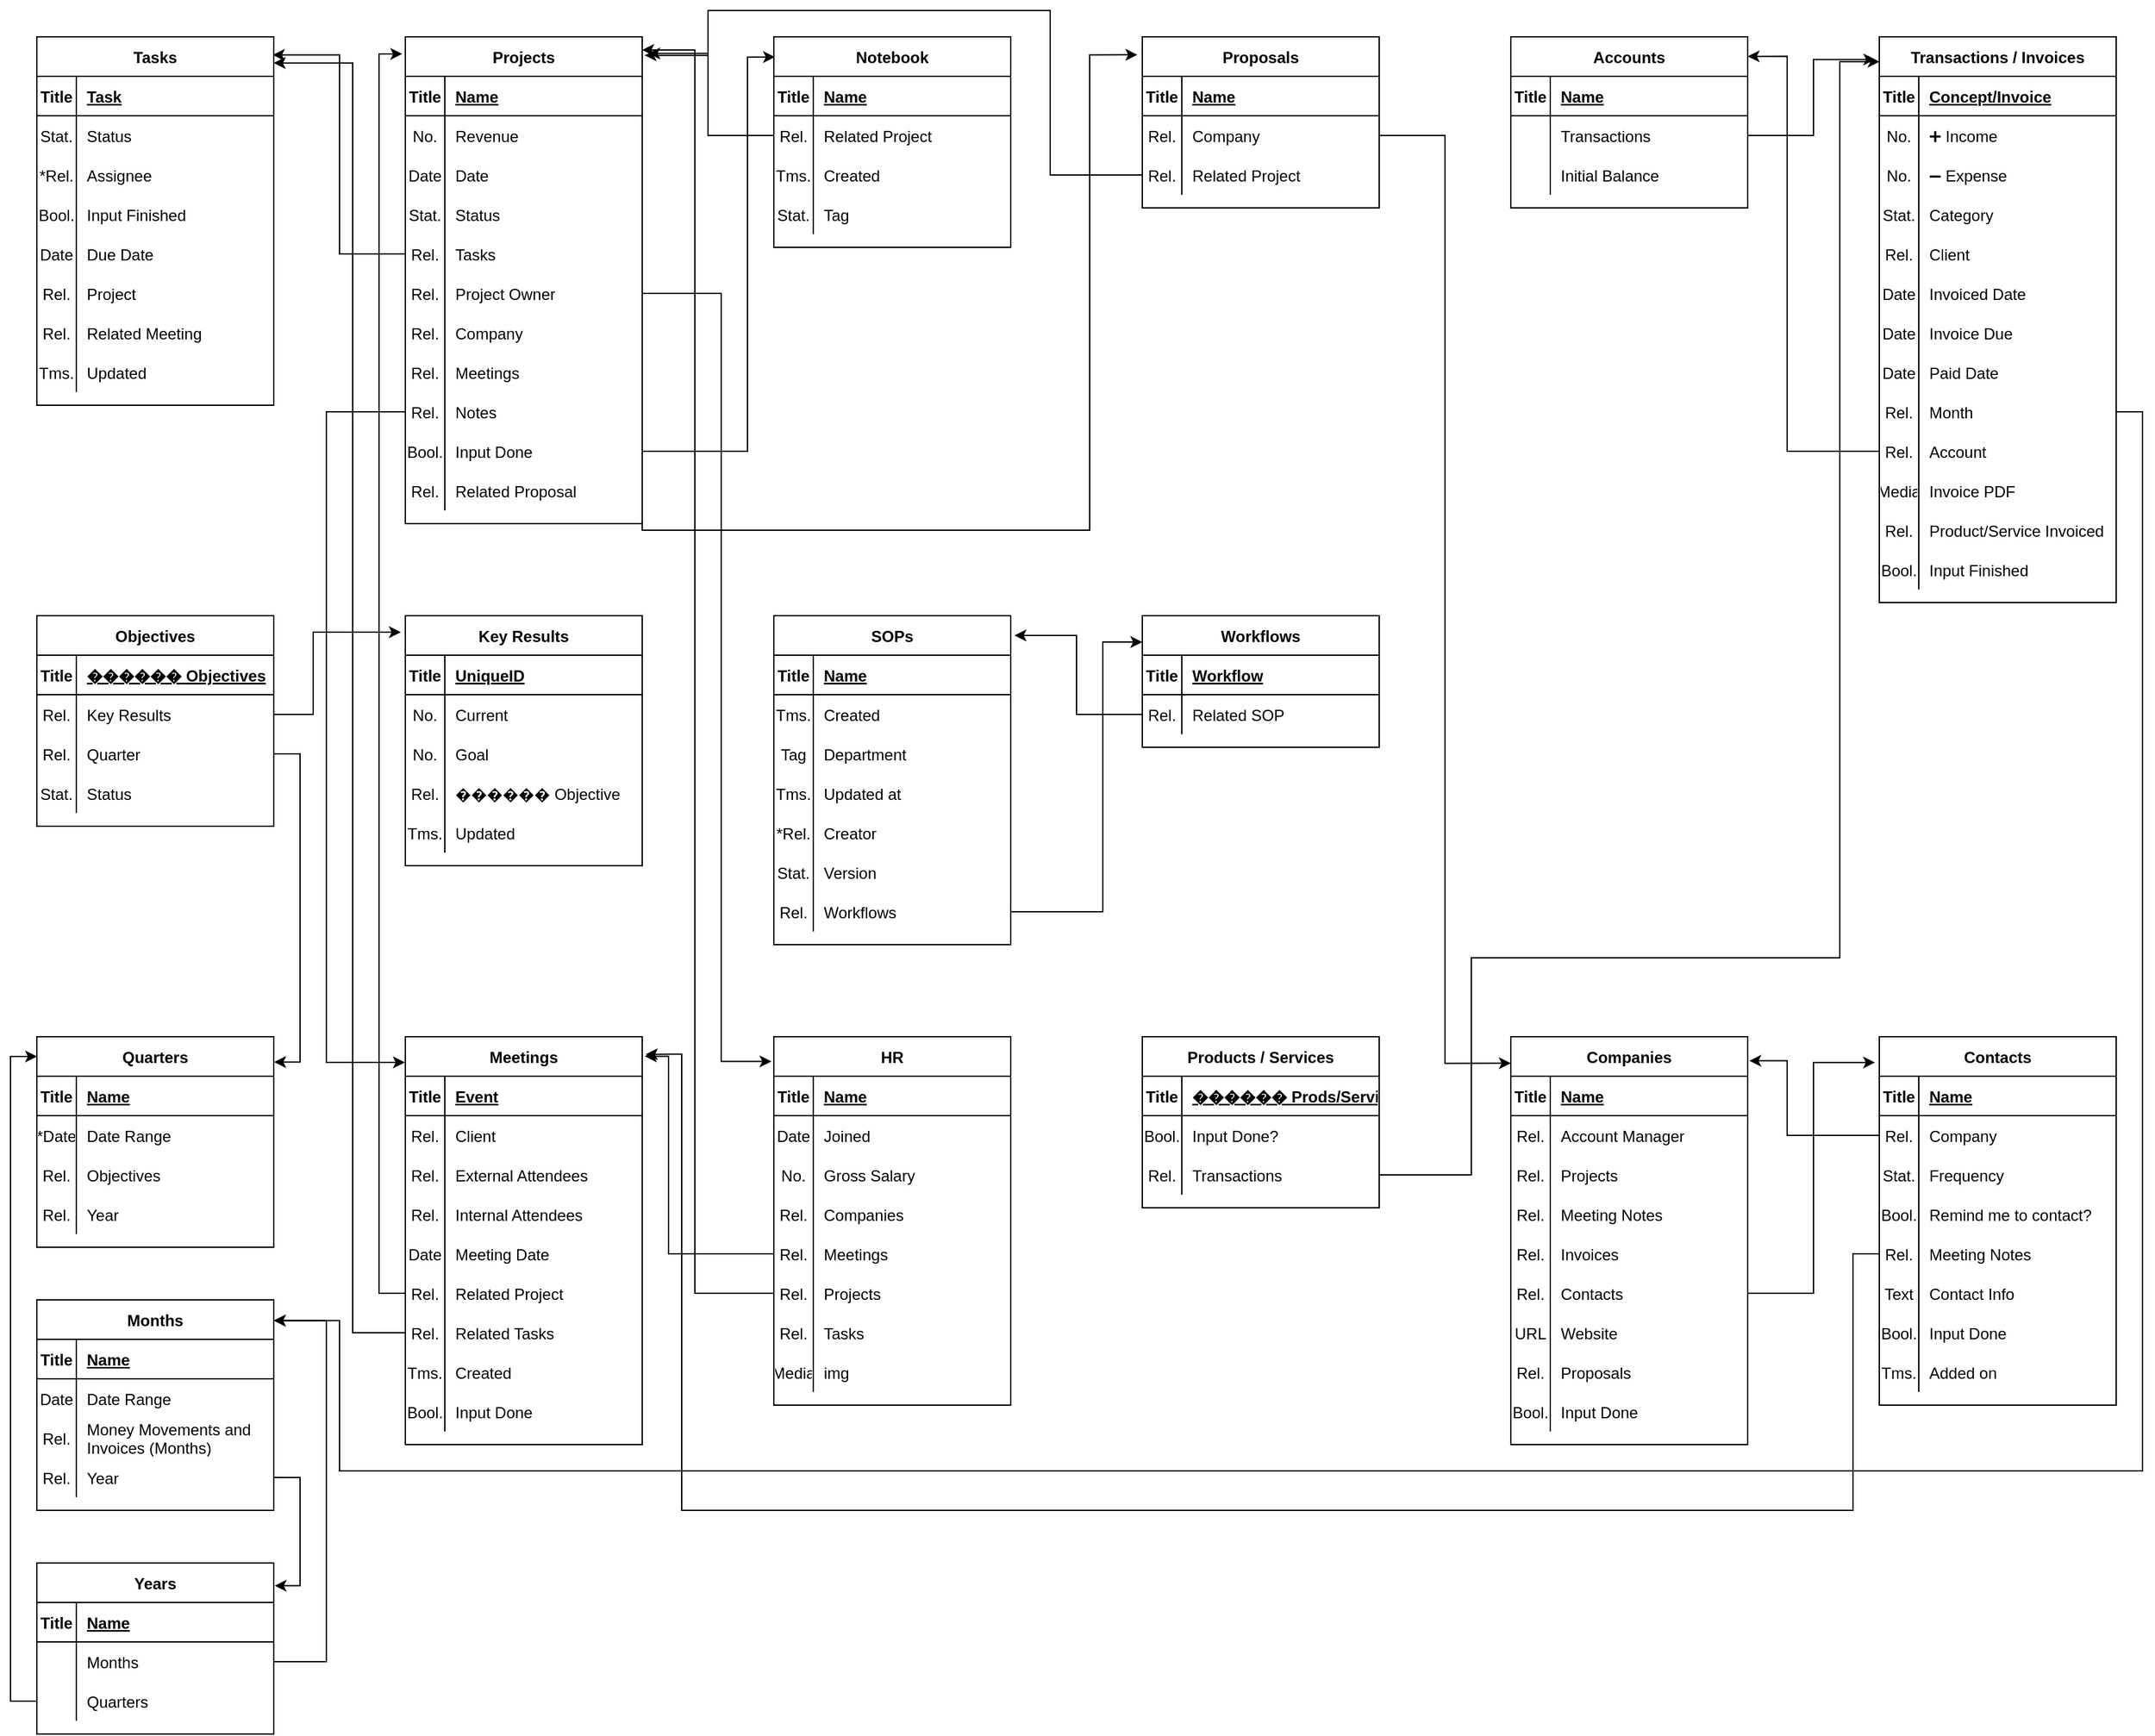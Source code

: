 <mxfile version="20.4.1" type="github">
  <diagram id="R2lEEEUBdFMjLlhIrx00" name="Page-1">
    <mxGraphModel dx="988" dy="436" grid="1" gridSize="10" guides="1" tooltips="1" connect="1" arrows="1" fold="1" page="1" pageScale="1" pageWidth="850" pageHeight="1100" math="0" shadow="0" extFonts="Permanent Marker^https://fonts.googleapis.com/css?family=Permanent+Marker">
      <root>
        <mxCell id="0" />
        <mxCell id="1" parent="0" />
        <mxCell id="nPdSs1p_LpO6FbO6WywI-1" value="HR" style="shape=table;startSize=30;container=1;collapsible=1;childLayout=tableLayout;fixedRows=1;rowLines=0;fontStyle=1;align=center;resizeLast=1;" parent="1" vertex="1">
          <mxGeometry x="840" y="800" width="180" height="280" as="geometry" />
        </mxCell>
        <mxCell id="nPdSs1p_LpO6FbO6WywI-2" value="" style="shape=tableRow;horizontal=0;startSize=0;swimlaneHead=0;swimlaneBody=0;fillColor=none;collapsible=0;dropTarget=0;points=[[0,0.5],[1,0.5]];portConstraint=eastwest;top=0;left=0;right=0;bottom=1;" parent="nPdSs1p_LpO6FbO6WywI-1" vertex="1">
          <mxGeometry y="30" width="180" height="30" as="geometry" />
        </mxCell>
        <mxCell id="nPdSs1p_LpO6FbO6WywI-3" value="Title" style="shape=partialRectangle;connectable=0;fillColor=none;top=0;left=0;bottom=0;right=0;fontStyle=1;overflow=hidden;" parent="nPdSs1p_LpO6FbO6WywI-2" vertex="1">
          <mxGeometry width="30" height="30" as="geometry">
            <mxRectangle width="30" height="30" as="alternateBounds" />
          </mxGeometry>
        </mxCell>
        <mxCell id="nPdSs1p_LpO6FbO6WywI-4" value="Name" style="shape=partialRectangle;connectable=0;fillColor=none;top=0;left=0;bottom=0;right=0;align=left;spacingLeft=6;fontStyle=5;overflow=hidden;" parent="nPdSs1p_LpO6FbO6WywI-2" vertex="1">
          <mxGeometry x="30" width="150" height="30" as="geometry">
            <mxRectangle width="150" height="30" as="alternateBounds" />
          </mxGeometry>
        </mxCell>
        <mxCell id="nPdSs1p_LpO6FbO6WywI-5" value="" style="shape=tableRow;horizontal=0;startSize=0;swimlaneHead=0;swimlaneBody=0;fillColor=none;collapsible=0;dropTarget=0;points=[[0,0.5],[1,0.5]];portConstraint=eastwest;top=0;left=0;right=0;bottom=0;" parent="nPdSs1p_LpO6FbO6WywI-1" vertex="1">
          <mxGeometry y="60" width="180" height="30" as="geometry" />
        </mxCell>
        <mxCell id="nPdSs1p_LpO6FbO6WywI-6" value="Date" style="shape=partialRectangle;connectable=0;fillColor=none;top=0;left=0;bottom=0;right=0;editable=1;overflow=hidden;" parent="nPdSs1p_LpO6FbO6WywI-5" vertex="1">
          <mxGeometry width="30" height="30" as="geometry">
            <mxRectangle width="30" height="30" as="alternateBounds" />
          </mxGeometry>
        </mxCell>
        <mxCell id="nPdSs1p_LpO6FbO6WywI-7" value="Joined" style="shape=partialRectangle;connectable=0;fillColor=none;top=0;left=0;bottom=0;right=0;align=left;spacingLeft=6;overflow=hidden;" parent="nPdSs1p_LpO6FbO6WywI-5" vertex="1">
          <mxGeometry x="30" width="150" height="30" as="geometry">
            <mxRectangle width="150" height="30" as="alternateBounds" />
          </mxGeometry>
        </mxCell>
        <mxCell id="nPdSs1p_LpO6FbO6WywI-8" value="" style="shape=tableRow;horizontal=0;startSize=0;swimlaneHead=0;swimlaneBody=0;fillColor=none;collapsible=0;dropTarget=0;points=[[0,0.5],[1,0.5]];portConstraint=eastwest;top=0;left=0;right=0;bottom=0;" parent="nPdSs1p_LpO6FbO6WywI-1" vertex="1">
          <mxGeometry y="90" width="180" height="30" as="geometry" />
        </mxCell>
        <mxCell id="nPdSs1p_LpO6FbO6WywI-9" value="No." style="shape=partialRectangle;connectable=0;fillColor=none;top=0;left=0;bottom=0;right=0;editable=1;overflow=hidden;" parent="nPdSs1p_LpO6FbO6WywI-8" vertex="1">
          <mxGeometry width="30" height="30" as="geometry">
            <mxRectangle width="30" height="30" as="alternateBounds" />
          </mxGeometry>
        </mxCell>
        <mxCell id="nPdSs1p_LpO6FbO6WywI-10" value="Gross Salary" style="shape=partialRectangle;connectable=0;fillColor=none;top=0;left=0;bottom=0;right=0;align=left;spacingLeft=6;overflow=hidden;" parent="nPdSs1p_LpO6FbO6WywI-8" vertex="1">
          <mxGeometry x="30" width="150" height="30" as="geometry">
            <mxRectangle width="150" height="30" as="alternateBounds" />
          </mxGeometry>
        </mxCell>
        <mxCell id="nPdSs1p_LpO6FbO6WywI-11" value="" style="shape=tableRow;horizontal=0;startSize=0;swimlaneHead=0;swimlaneBody=0;fillColor=none;collapsible=0;dropTarget=0;points=[[0,0.5],[1,0.5]];portConstraint=eastwest;top=0;left=0;right=0;bottom=0;" parent="nPdSs1p_LpO6FbO6WywI-1" vertex="1">
          <mxGeometry y="120" width="180" height="30" as="geometry" />
        </mxCell>
        <mxCell id="nPdSs1p_LpO6FbO6WywI-12" value="Rel." style="shape=partialRectangle;connectable=0;fillColor=none;top=0;left=0;bottom=0;right=0;editable=1;overflow=hidden;" parent="nPdSs1p_LpO6FbO6WywI-11" vertex="1">
          <mxGeometry width="30" height="30" as="geometry">
            <mxRectangle width="30" height="30" as="alternateBounds" />
          </mxGeometry>
        </mxCell>
        <mxCell id="nPdSs1p_LpO6FbO6WywI-13" value="Companies" style="shape=partialRectangle;connectable=0;fillColor=none;top=0;left=0;bottom=0;right=0;align=left;spacingLeft=6;overflow=hidden;" parent="nPdSs1p_LpO6FbO6WywI-11" vertex="1">
          <mxGeometry x="30" width="150" height="30" as="geometry">
            <mxRectangle width="150" height="30" as="alternateBounds" />
          </mxGeometry>
        </mxCell>
        <mxCell id="nPdSs1p_LpO6FbO6WywI-235" value="" style="shape=tableRow;horizontal=0;startSize=0;swimlaneHead=0;swimlaneBody=0;fillColor=none;collapsible=0;dropTarget=0;points=[[0,0.5],[1,0.5]];portConstraint=eastwest;top=0;left=0;right=0;bottom=0;" parent="nPdSs1p_LpO6FbO6WywI-1" vertex="1">
          <mxGeometry y="150" width="180" height="30" as="geometry" />
        </mxCell>
        <mxCell id="nPdSs1p_LpO6FbO6WywI-236" value="Rel." style="shape=partialRectangle;connectable=0;fillColor=none;top=0;left=0;bottom=0;right=0;editable=1;overflow=hidden;" parent="nPdSs1p_LpO6FbO6WywI-235" vertex="1">
          <mxGeometry width="30" height="30" as="geometry">
            <mxRectangle width="30" height="30" as="alternateBounds" />
          </mxGeometry>
        </mxCell>
        <mxCell id="nPdSs1p_LpO6FbO6WywI-237" value="Meetings" style="shape=partialRectangle;connectable=0;fillColor=none;top=0;left=0;bottom=0;right=0;align=left;spacingLeft=6;overflow=hidden;" parent="nPdSs1p_LpO6FbO6WywI-235" vertex="1">
          <mxGeometry x="30" width="150" height="30" as="geometry">
            <mxRectangle width="150" height="30" as="alternateBounds" />
          </mxGeometry>
        </mxCell>
        <mxCell id="nPdSs1p_LpO6FbO6WywI-238" value="" style="shape=tableRow;horizontal=0;startSize=0;swimlaneHead=0;swimlaneBody=0;fillColor=none;collapsible=0;dropTarget=0;points=[[0,0.5],[1,0.5]];portConstraint=eastwest;top=0;left=0;right=0;bottom=0;" parent="nPdSs1p_LpO6FbO6WywI-1" vertex="1">
          <mxGeometry y="180" width="180" height="30" as="geometry" />
        </mxCell>
        <mxCell id="nPdSs1p_LpO6FbO6WywI-239" value="Rel." style="shape=partialRectangle;connectable=0;fillColor=none;top=0;left=0;bottom=0;right=0;editable=1;overflow=hidden;" parent="nPdSs1p_LpO6FbO6WywI-238" vertex="1">
          <mxGeometry width="30" height="30" as="geometry">
            <mxRectangle width="30" height="30" as="alternateBounds" />
          </mxGeometry>
        </mxCell>
        <mxCell id="nPdSs1p_LpO6FbO6WywI-240" value="Projects" style="shape=partialRectangle;connectable=0;fillColor=none;top=0;left=0;bottom=0;right=0;align=left;spacingLeft=6;overflow=hidden;" parent="nPdSs1p_LpO6FbO6WywI-238" vertex="1">
          <mxGeometry x="30" width="150" height="30" as="geometry">
            <mxRectangle width="150" height="30" as="alternateBounds" />
          </mxGeometry>
        </mxCell>
        <mxCell id="nPdSs1p_LpO6FbO6WywI-241" value="" style="shape=tableRow;horizontal=0;startSize=0;swimlaneHead=0;swimlaneBody=0;fillColor=none;collapsible=0;dropTarget=0;points=[[0,0.5],[1,0.5]];portConstraint=eastwest;top=0;left=0;right=0;bottom=0;" parent="nPdSs1p_LpO6FbO6WywI-1" vertex="1">
          <mxGeometry y="210" width="180" height="30" as="geometry" />
        </mxCell>
        <mxCell id="nPdSs1p_LpO6FbO6WywI-242" value="Rel." style="shape=partialRectangle;connectable=0;fillColor=none;top=0;left=0;bottom=0;right=0;editable=1;overflow=hidden;" parent="nPdSs1p_LpO6FbO6WywI-241" vertex="1">
          <mxGeometry width="30" height="30" as="geometry">
            <mxRectangle width="30" height="30" as="alternateBounds" />
          </mxGeometry>
        </mxCell>
        <mxCell id="nPdSs1p_LpO6FbO6WywI-243" value="Tasks" style="shape=partialRectangle;connectable=0;fillColor=none;top=0;left=0;bottom=0;right=0;align=left;spacingLeft=6;overflow=hidden;" parent="nPdSs1p_LpO6FbO6WywI-241" vertex="1">
          <mxGeometry x="30" width="150" height="30" as="geometry">
            <mxRectangle width="150" height="30" as="alternateBounds" />
          </mxGeometry>
        </mxCell>
        <mxCell id="nPdSs1p_LpO6FbO6WywI-244" value="" style="shape=tableRow;horizontal=0;startSize=0;swimlaneHead=0;swimlaneBody=0;fillColor=none;collapsible=0;dropTarget=0;points=[[0,0.5],[1,0.5]];portConstraint=eastwest;top=0;left=0;right=0;bottom=0;" parent="nPdSs1p_LpO6FbO6WywI-1" vertex="1">
          <mxGeometry y="240" width="180" height="30" as="geometry" />
        </mxCell>
        <mxCell id="nPdSs1p_LpO6FbO6WywI-245" value="Media" style="shape=partialRectangle;connectable=0;fillColor=none;top=0;left=0;bottom=0;right=0;editable=1;overflow=hidden;" parent="nPdSs1p_LpO6FbO6WywI-244" vertex="1">
          <mxGeometry width="30" height="30" as="geometry">
            <mxRectangle width="30" height="30" as="alternateBounds" />
          </mxGeometry>
        </mxCell>
        <mxCell id="nPdSs1p_LpO6FbO6WywI-246" value="img" style="shape=partialRectangle;connectable=0;fillColor=none;top=0;left=0;bottom=0;right=0;align=left;spacingLeft=6;overflow=hidden;" parent="nPdSs1p_LpO6FbO6WywI-244" vertex="1">
          <mxGeometry x="30" width="150" height="30" as="geometry">
            <mxRectangle width="150" height="30" as="alternateBounds" />
          </mxGeometry>
        </mxCell>
        <mxCell id="nPdSs1p_LpO6FbO6WywI-14" value="Tasks" style="shape=table;startSize=30;container=1;collapsible=1;childLayout=tableLayout;fixedRows=1;rowLines=0;fontStyle=1;align=center;resizeLast=1;" parent="1" vertex="1">
          <mxGeometry x="280" y="40" width="180" height="280" as="geometry" />
        </mxCell>
        <mxCell id="nPdSs1p_LpO6FbO6WywI-15" value="" style="shape=tableRow;horizontal=0;startSize=0;swimlaneHead=0;swimlaneBody=0;fillColor=none;collapsible=0;dropTarget=0;points=[[0,0.5],[1,0.5]];portConstraint=eastwest;top=0;left=0;right=0;bottom=1;" parent="nPdSs1p_LpO6FbO6WywI-14" vertex="1">
          <mxGeometry y="30" width="180" height="30" as="geometry" />
        </mxCell>
        <mxCell id="nPdSs1p_LpO6FbO6WywI-16" value="Title" style="shape=partialRectangle;connectable=0;fillColor=none;top=0;left=0;bottom=0;right=0;fontStyle=1;overflow=hidden;" parent="nPdSs1p_LpO6FbO6WywI-15" vertex="1">
          <mxGeometry width="30" height="30" as="geometry">
            <mxRectangle width="30" height="30" as="alternateBounds" />
          </mxGeometry>
        </mxCell>
        <mxCell id="nPdSs1p_LpO6FbO6WywI-17" value="Task" style="shape=partialRectangle;connectable=0;fillColor=none;top=0;left=0;bottom=0;right=0;align=left;spacingLeft=6;fontStyle=5;overflow=hidden;" parent="nPdSs1p_LpO6FbO6WywI-15" vertex="1">
          <mxGeometry x="30" width="150" height="30" as="geometry">
            <mxRectangle width="150" height="30" as="alternateBounds" />
          </mxGeometry>
        </mxCell>
        <mxCell id="nPdSs1p_LpO6FbO6WywI-18" value="" style="shape=tableRow;horizontal=0;startSize=0;swimlaneHead=0;swimlaneBody=0;fillColor=none;collapsible=0;dropTarget=0;points=[[0,0.5],[1,0.5]];portConstraint=eastwest;top=0;left=0;right=0;bottom=0;" parent="nPdSs1p_LpO6FbO6WywI-14" vertex="1">
          <mxGeometry y="60" width="180" height="30" as="geometry" />
        </mxCell>
        <mxCell id="nPdSs1p_LpO6FbO6WywI-19" value="Stat." style="shape=partialRectangle;connectable=0;fillColor=none;top=0;left=0;bottom=0;right=0;editable=1;overflow=hidden;" parent="nPdSs1p_LpO6FbO6WywI-18" vertex="1">
          <mxGeometry width="30" height="30" as="geometry">
            <mxRectangle width="30" height="30" as="alternateBounds" />
          </mxGeometry>
        </mxCell>
        <mxCell id="nPdSs1p_LpO6FbO6WywI-20" value="Status" style="shape=partialRectangle;connectable=0;fillColor=none;top=0;left=0;bottom=0;right=0;align=left;spacingLeft=6;overflow=hidden;" parent="nPdSs1p_LpO6FbO6WywI-18" vertex="1">
          <mxGeometry x="30" width="150" height="30" as="geometry">
            <mxRectangle width="150" height="30" as="alternateBounds" />
          </mxGeometry>
        </mxCell>
        <mxCell id="nPdSs1p_LpO6FbO6WywI-21" value="" style="shape=tableRow;horizontal=0;startSize=0;swimlaneHead=0;swimlaneBody=0;fillColor=none;collapsible=0;dropTarget=0;points=[[0,0.5],[1,0.5]];portConstraint=eastwest;top=0;left=0;right=0;bottom=0;" parent="nPdSs1p_LpO6FbO6WywI-14" vertex="1">
          <mxGeometry y="90" width="180" height="30" as="geometry" />
        </mxCell>
        <mxCell id="nPdSs1p_LpO6FbO6WywI-22" value="*Rel." style="shape=partialRectangle;connectable=0;fillColor=none;top=0;left=0;bottom=0;right=0;editable=1;overflow=hidden;" parent="nPdSs1p_LpO6FbO6WywI-21" vertex="1">
          <mxGeometry width="30" height="30" as="geometry">
            <mxRectangle width="30" height="30" as="alternateBounds" />
          </mxGeometry>
        </mxCell>
        <mxCell id="nPdSs1p_LpO6FbO6WywI-23" value="Assignee" style="shape=partialRectangle;connectable=0;fillColor=none;top=0;left=0;bottom=0;right=0;align=left;spacingLeft=6;overflow=hidden;" parent="nPdSs1p_LpO6FbO6WywI-21" vertex="1">
          <mxGeometry x="30" width="150" height="30" as="geometry">
            <mxRectangle width="150" height="30" as="alternateBounds" />
          </mxGeometry>
        </mxCell>
        <mxCell id="nPdSs1p_LpO6FbO6WywI-24" value="" style="shape=tableRow;horizontal=0;startSize=0;swimlaneHead=0;swimlaneBody=0;fillColor=none;collapsible=0;dropTarget=0;points=[[0,0.5],[1,0.5]];portConstraint=eastwest;top=0;left=0;right=0;bottom=0;" parent="nPdSs1p_LpO6FbO6WywI-14" vertex="1">
          <mxGeometry y="120" width="180" height="30" as="geometry" />
        </mxCell>
        <mxCell id="nPdSs1p_LpO6FbO6WywI-25" value="Bool." style="shape=partialRectangle;connectable=0;fillColor=none;top=0;left=0;bottom=0;right=0;editable=1;overflow=hidden;" parent="nPdSs1p_LpO6FbO6WywI-24" vertex="1">
          <mxGeometry width="30" height="30" as="geometry">
            <mxRectangle width="30" height="30" as="alternateBounds" />
          </mxGeometry>
        </mxCell>
        <mxCell id="nPdSs1p_LpO6FbO6WywI-26" value="Input Finished" style="shape=partialRectangle;connectable=0;fillColor=none;top=0;left=0;bottom=0;right=0;align=left;spacingLeft=6;overflow=hidden;" parent="nPdSs1p_LpO6FbO6WywI-24" vertex="1">
          <mxGeometry x="30" width="150" height="30" as="geometry">
            <mxRectangle width="150" height="30" as="alternateBounds" />
          </mxGeometry>
        </mxCell>
        <mxCell id="nPdSs1p_LpO6FbO6WywI-247" value="" style="shape=tableRow;horizontal=0;startSize=0;swimlaneHead=0;swimlaneBody=0;fillColor=none;collapsible=0;dropTarget=0;points=[[0,0.5],[1,0.5]];portConstraint=eastwest;top=0;left=0;right=0;bottom=0;" parent="nPdSs1p_LpO6FbO6WywI-14" vertex="1">
          <mxGeometry y="150" width="180" height="30" as="geometry" />
        </mxCell>
        <mxCell id="nPdSs1p_LpO6FbO6WywI-248" value="Date" style="shape=partialRectangle;connectable=0;fillColor=none;top=0;left=0;bottom=0;right=0;editable=1;overflow=hidden;" parent="nPdSs1p_LpO6FbO6WywI-247" vertex="1">
          <mxGeometry width="30" height="30" as="geometry">
            <mxRectangle width="30" height="30" as="alternateBounds" />
          </mxGeometry>
        </mxCell>
        <mxCell id="nPdSs1p_LpO6FbO6WywI-249" value="Due Date" style="shape=partialRectangle;connectable=0;fillColor=none;top=0;left=0;bottom=0;right=0;align=left;spacingLeft=6;overflow=hidden;" parent="nPdSs1p_LpO6FbO6WywI-247" vertex="1">
          <mxGeometry x="30" width="150" height="30" as="geometry">
            <mxRectangle width="150" height="30" as="alternateBounds" />
          </mxGeometry>
        </mxCell>
        <mxCell id="nPdSs1p_LpO6FbO6WywI-250" value="" style="shape=tableRow;horizontal=0;startSize=0;swimlaneHead=0;swimlaneBody=0;fillColor=none;collapsible=0;dropTarget=0;points=[[0,0.5],[1,0.5]];portConstraint=eastwest;top=0;left=0;right=0;bottom=0;" parent="nPdSs1p_LpO6FbO6WywI-14" vertex="1">
          <mxGeometry y="180" width="180" height="30" as="geometry" />
        </mxCell>
        <mxCell id="nPdSs1p_LpO6FbO6WywI-251" value="Rel." style="shape=partialRectangle;connectable=0;fillColor=none;top=0;left=0;bottom=0;right=0;editable=1;overflow=hidden;" parent="nPdSs1p_LpO6FbO6WywI-250" vertex="1">
          <mxGeometry width="30" height="30" as="geometry">
            <mxRectangle width="30" height="30" as="alternateBounds" />
          </mxGeometry>
        </mxCell>
        <mxCell id="nPdSs1p_LpO6FbO6WywI-252" value="Project" style="shape=partialRectangle;connectable=0;fillColor=none;top=0;left=0;bottom=0;right=0;align=left;spacingLeft=6;overflow=hidden;" parent="nPdSs1p_LpO6FbO6WywI-250" vertex="1">
          <mxGeometry x="30" width="150" height="30" as="geometry">
            <mxRectangle width="150" height="30" as="alternateBounds" />
          </mxGeometry>
        </mxCell>
        <mxCell id="nPdSs1p_LpO6FbO6WywI-253" value="" style="shape=tableRow;horizontal=0;startSize=0;swimlaneHead=0;swimlaneBody=0;fillColor=none;collapsible=0;dropTarget=0;points=[[0,0.5],[1,0.5]];portConstraint=eastwest;top=0;left=0;right=0;bottom=0;" parent="nPdSs1p_LpO6FbO6WywI-14" vertex="1">
          <mxGeometry y="210" width="180" height="30" as="geometry" />
        </mxCell>
        <mxCell id="nPdSs1p_LpO6FbO6WywI-254" value="Rel." style="shape=partialRectangle;connectable=0;fillColor=none;top=0;left=0;bottom=0;right=0;editable=1;overflow=hidden;" parent="nPdSs1p_LpO6FbO6WywI-253" vertex="1">
          <mxGeometry width="30" height="30" as="geometry">
            <mxRectangle width="30" height="30" as="alternateBounds" />
          </mxGeometry>
        </mxCell>
        <mxCell id="nPdSs1p_LpO6FbO6WywI-255" value="Related Meeting" style="shape=partialRectangle;connectable=0;fillColor=none;top=0;left=0;bottom=0;right=0;align=left;spacingLeft=6;overflow=hidden;" parent="nPdSs1p_LpO6FbO6WywI-253" vertex="1">
          <mxGeometry x="30" width="150" height="30" as="geometry">
            <mxRectangle width="150" height="30" as="alternateBounds" />
          </mxGeometry>
        </mxCell>
        <mxCell id="nPdSs1p_LpO6FbO6WywI-256" value="" style="shape=tableRow;horizontal=0;startSize=0;swimlaneHead=0;swimlaneBody=0;fillColor=none;collapsible=0;dropTarget=0;points=[[0,0.5],[1,0.5]];portConstraint=eastwest;top=0;left=0;right=0;bottom=0;" parent="nPdSs1p_LpO6FbO6WywI-14" vertex="1">
          <mxGeometry y="240" width="180" height="30" as="geometry" />
        </mxCell>
        <mxCell id="nPdSs1p_LpO6FbO6WywI-257" value="Tms." style="shape=partialRectangle;connectable=0;fillColor=none;top=0;left=0;bottom=0;right=0;editable=1;overflow=hidden;" parent="nPdSs1p_LpO6FbO6WywI-256" vertex="1">
          <mxGeometry width="30" height="30" as="geometry">
            <mxRectangle width="30" height="30" as="alternateBounds" />
          </mxGeometry>
        </mxCell>
        <mxCell id="nPdSs1p_LpO6FbO6WywI-258" value="Updated" style="shape=partialRectangle;connectable=0;fillColor=none;top=0;left=0;bottom=0;right=0;align=left;spacingLeft=6;overflow=hidden;" parent="nPdSs1p_LpO6FbO6WywI-256" vertex="1">
          <mxGeometry x="30" width="150" height="30" as="geometry">
            <mxRectangle width="150" height="30" as="alternateBounds" />
          </mxGeometry>
        </mxCell>
        <mxCell id="nPdSs1p_LpO6FbO6WywI-27" value="Projects" style="shape=table;startSize=30;container=1;collapsible=1;childLayout=tableLayout;fixedRows=1;rowLines=0;fontStyle=1;align=center;resizeLast=1;" parent="1" vertex="1">
          <mxGeometry x="560" y="40" width="180" height="370" as="geometry" />
        </mxCell>
        <mxCell id="nPdSs1p_LpO6FbO6WywI-28" value="" style="shape=tableRow;horizontal=0;startSize=0;swimlaneHead=0;swimlaneBody=0;fillColor=none;collapsible=0;dropTarget=0;points=[[0,0.5],[1,0.5]];portConstraint=eastwest;top=0;left=0;right=0;bottom=1;" parent="nPdSs1p_LpO6FbO6WywI-27" vertex="1">
          <mxGeometry y="30" width="180" height="30" as="geometry" />
        </mxCell>
        <mxCell id="nPdSs1p_LpO6FbO6WywI-29" value="Title" style="shape=partialRectangle;connectable=0;fillColor=none;top=0;left=0;bottom=0;right=0;fontStyle=1;overflow=hidden;" parent="nPdSs1p_LpO6FbO6WywI-28" vertex="1">
          <mxGeometry width="30" height="30" as="geometry">
            <mxRectangle width="30" height="30" as="alternateBounds" />
          </mxGeometry>
        </mxCell>
        <mxCell id="nPdSs1p_LpO6FbO6WywI-30" value="Name" style="shape=partialRectangle;connectable=0;fillColor=none;top=0;left=0;bottom=0;right=0;align=left;spacingLeft=6;fontStyle=5;overflow=hidden;" parent="nPdSs1p_LpO6FbO6WywI-28" vertex="1">
          <mxGeometry x="30" width="150" height="30" as="geometry">
            <mxRectangle width="150" height="30" as="alternateBounds" />
          </mxGeometry>
        </mxCell>
        <mxCell id="nPdSs1p_LpO6FbO6WywI-31" value="" style="shape=tableRow;horizontal=0;startSize=0;swimlaneHead=0;swimlaneBody=0;fillColor=none;collapsible=0;dropTarget=0;points=[[0,0.5],[1,0.5]];portConstraint=eastwest;top=0;left=0;right=0;bottom=0;" parent="nPdSs1p_LpO6FbO6WywI-27" vertex="1">
          <mxGeometry y="60" width="180" height="30" as="geometry" />
        </mxCell>
        <mxCell id="nPdSs1p_LpO6FbO6WywI-32" value="No." style="shape=partialRectangle;connectable=0;fillColor=none;top=0;left=0;bottom=0;right=0;editable=1;overflow=hidden;" parent="nPdSs1p_LpO6FbO6WywI-31" vertex="1">
          <mxGeometry width="30" height="30" as="geometry">
            <mxRectangle width="30" height="30" as="alternateBounds" />
          </mxGeometry>
        </mxCell>
        <mxCell id="nPdSs1p_LpO6FbO6WywI-33" value="Revenue" style="shape=partialRectangle;connectable=0;fillColor=none;top=0;left=0;bottom=0;right=0;align=left;spacingLeft=6;overflow=hidden;" parent="nPdSs1p_LpO6FbO6WywI-31" vertex="1">
          <mxGeometry x="30" width="150" height="30" as="geometry">
            <mxRectangle width="150" height="30" as="alternateBounds" />
          </mxGeometry>
        </mxCell>
        <mxCell id="nPdSs1p_LpO6FbO6WywI-34" value="" style="shape=tableRow;horizontal=0;startSize=0;swimlaneHead=0;swimlaneBody=0;fillColor=none;collapsible=0;dropTarget=0;points=[[0,0.5],[1,0.5]];portConstraint=eastwest;top=0;left=0;right=0;bottom=0;" parent="nPdSs1p_LpO6FbO6WywI-27" vertex="1">
          <mxGeometry y="90" width="180" height="30" as="geometry" />
        </mxCell>
        <mxCell id="nPdSs1p_LpO6FbO6WywI-35" value="Date" style="shape=partialRectangle;connectable=0;fillColor=none;top=0;left=0;bottom=0;right=0;editable=1;overflow=hidden;" parent="nPdSs1p_LpO6FbO6WywI-34" vertex="1">
          <mxGeometry width="30" height="30" as="geometry">
            <mxRectangle width="30" height="30" as="alternateBounds" />
          </mxGeometry>
        </mxCell>
        <mxCell id="nPdSs1p_LpO6FbO6WywI-36" value="Date" style="shape=partialRectangle;connectable=0;fillColor=none;top=0;left=0;bottom=0;right=0;align=left;spacingLeft=6;overflow=hidden;" parent="nPdSs1p_LpO6FbO6WywI-34" vertex="1">
          <mxGeometry x="30" width="150" height="30" as="geometry">
            <mxRectangle width="150" height="30" as="alternateBounds" />
          </mxGeometry>
        </mxCell>
        <mxCell id="nPdSs1p_LpO6FbO6WywI-37" value="" style="shape=tableRow;horizontal=0;startSize=0;swimlaneHead=0;swimlaneBody=0;fillColor=none;collapsible=0;dropTarget=0;points=[[0,0.5],[1,0.5]];portConstraint=eastwest;top=0;left=0;right=0;bottom=0;" parent="nPdSs1p_LpO6FbO6WywI-27" vertex="1">
          <mxGeometry y="120" width="180" height="30" as="geometry" />
        </mxCell>
        <mxCell id="nPdSs1p_LpO6FbO6WywI-38" value="Stat." style="shape=partialRectangle;connectable=0;fillColor=none;top=0;left=0;bottom=0;right=0;editable=1;overflow=hidden;" parent="nPdSs1p_LpO6FbO6WywI-37" vertex="1">
          <mxGeometry width="30" height="30" as="geometry">
            <mxRectangle width="30" height="30" as="alternateBounds" />
          </mxGeometry>
        </mxCell>
        <mxCell id="nPdSs1p_LpO6FbO6WywI-39" value="Status" style="shape=partialRectangle;connectable=0;fillColor=none;top=0;left=0;bottom=0;right=0;align=left;spacingLeft=6;overflow=hidden;" parent="nPdSs1p_LpO6FbO6WywI-37" vertex="1">
          <mxGeometry x="30" width="150" height="30" as="geometry">
            <mxRectangle width="150" height="30" as="alternateBounds" />
          </mxGeometry>
        </mxCell>
        <mxCell id="nPdSs1p_LpO6FbO6WywI-259" value="" style="shape=tableRow;horizontal=0;startSize=0;swimlaneHead=0;swimlaneBody=0;fillColor=none;collapsible=0;dropTarget=0;points=[[0,0.5],[1,0.5]];portConstraint=eastwest;top=0;left=0;right=0;bottom=0;" parent="nPdSs1p_LpO6FbO6WywI-27" vertex="1">
          <mxGeometry y="150" width="180" height="30" as="geometry" />
        </mxCell>
        <mxCell id="nPdSs1p_LpO6FbO6WywI-260" value="Rel." style="shape=partialRectangle;connectable=0;fillColor=none;top=0;left=0;bottom=0;right=0;editable=1;overflow=hidden;" parent="nPdSs1p_LpO6FbO6WywI-259" vertex="1">
          <mxGeometry width="30" height="30" as="geometry">
            <mxRectangle width="30" height="30" as="alternateBounds" />
          </mxGeometry>
        </mxCell>
        <mxCell id="nPdSs1p_LpO6FbO6WywI-261" value="Tasks" style="shape=partialRectangle;connectable=0;fillColor=none;top=0;left=0;bottom=0;right=0;align=left;spacingLeft=6;overflow=hidden;" parent="nPdSs1p_LpO6FbO6WywI-259" vertex="1">
          <mxGeometry x="30" width="150" height="30" as="geometry">
            <mxRectangle width="150" height="30" as="alternateBounds" />
          </mxGeometry>
        </mxCell>
        <mxCell id="nPdSs1p_LpO6FbO6WywI-262" value="" style="shape=tableRow;horizontal=0;startSize=0;swimlaneHead=0;swimlaneBody=0;fillColor=none;collapsible=0;dropTarget=0;points=[[0,0.5],[1,0.5]];portConstraint=eastwest;top=0;left=0;right=0;bottom=0;" parent="nPdSs1p_LpO6FbO6WywI-27" vertex="1">
          <mxGeometry y="180" width="180" height="30" as="geometry" />
        </mxCell>
        <mxCell id="nPdSs1p_LpO6FbO6WywI-263" value="Rel." style="shape=partialRectangle;connectable=0;fillColor=none;top=0;left=0;bottom=0;right=0;editable=1;overflow=hidden;" parent="nPdSs1p_LpO6FbO6WywI-262" vertex="1">
          <mxGeometry width="30" height="30" as="geometry">
            <mxRectangle width="30" height="30" as="alternateBounds" />
          </mxGeometry>
        </mxCell>
        <mxCell id="nPdSs1p_LpO6FbO6WywI-264" value="Project Owner" style="shape=partialRectangle;connectable=0;fillColor=none;top=0;left=0;bottom=0;right=0;align=left;spacingLeft=6;overflow=hidden;" parent="nPdSs1p_LpO6FbO6WywI-262" vertex="1">
          <mxGeometry x="30" width="150" height="30" as="geometry">
            <mxRectangle width="150" height="30" as="alternateBounds" />
          </mxGeometry>
        </mxCell>
        <mxCell id="nPdSs1p_LpO6FbO6WywI-265" value="" style="shape=tableRow;horizontal=0;startSize=0;swimlaneHead=0;swimlaneBody=0;fillColor=none;collapsible=0;dropTarget=0;points=[[0,0.5],[1,0.5]];portConstraint=eastwest;top=0;left=0;right=0;bottom=0;" parent="nPdSs1p_LpO6FbO6WywI-27" vertex="1">
          <mxGeometry y="210" width="180" height="30" as="geometry" />
        </mxCell>
        <mxCell id="nPdSs1p_LpO6FbO6WywI-266" value="Rel." style="shape=partialRectangle;connectable=0;fillColor=none;top=0;left=0;bottom=0;right=0;editable=1;overflow=hidden;" parent="nPdSs1p_LpO6FbO6WywI-265" vertex="1">
          <mxGeometry width="30" height="30" as="geometry">
            <mxRectangle width="30" height="30" as="alternateBounds" />
          </mxGeometry>
        </mxCell>
        <mxCell id="nPdSs1p_LpO6FbO6WywI-267" value="Company" style="shape=partialRectangle;connectable=0;fillColor=none;top=0;left=0;bottom=0;right=0;align=left;spacingLeft=6;overflow=hidden;" parent="nPdSs1p_LpO6FbO6WywI-265" vertex="1">
          <mxGeometry x="30" width="150" height="30" as="geometry">
            <mxRectangle width="150" height="30" as="alternateBounds" />
          </mxGeometry>
        </mxCell>
        <mxCell id="nPdSs1p_LpO6FbO6WywI-268" value="" style="shape=tableRow;horizontal=0;startSize=0;swimlaneHead=0;swimlaneBody=0;fillColor=none;collapsible=0;dropTarget=0;points=[[0,0.5],[1,0.5]];portConstraint=eastwest;top=0;left=0;right=0;bottom=0;" parent="nPdSs1p_LpO6FbO6WywI-27" vertex="1">
          <mxGeometry y="240" width="180" height="30" as="geometry" />
        </mxCell>
        <mxCell id="nPdSs1p_LpO6FbO6WywI-269" value="Rel." style="shape=partialRectangle;connectable=0;fillColor=none;top=0;left=0;bottom=0;right=0;editable=1;overflow=hidden;" parent="nPdSs1p_LpO6FbO6WywI-268" vertex="1">
          <mxGeometry width="30" height="30" as="geometry">
            <mxRectangle width="30" height="30" as="alternateBounds" />
          </mxGeometry>
        </mxCell>
        <mxCell id="nPdSs1p_LpO6FbO6WywI-270" value="Meetings" style="shape=partialRectangle;connectable=0;fillColor=none;top=0;left=0;bottom=0;right=0;align=left;spacingLeft=6;overflow=hidden;" parent="nPdSs1p_LpO6FbO6WywI-268" vertex="1">
          <mxGeometry x="30" width="150" height="30" as="geometry">
            <mxRectangle width="150" height="30" as="alternateBounds" />
          </mxGeometry>
        </mxCell>
        <mxCell id="nPdSs1p_LpO6FbO6WywI-271" value="" style="shape=tableRow;horizontal=0;startSize=0;swimlaneHead=0;swimlaneBody=0;fillColor=none;collapsible=0;dropTarget=0;points=[[0,0.5],[1,0.5]];portConstraint=eastwest;top=0;left=0;right=0;bottom=0;" parent="nPdSs1p_LpO6FbO6WywI-27" vertex="1">
          <mxGeometry y="270" width="180" height="30" as="geometry" />
        </mxCell>
        <mxCell id="nPdSs1p_LpO6FbO6WywI-272" value="Rel." style="shape=partialRectangle;connectable=0;fillColor=none;top=0;left=0;bottom=0;right=0;editable=1;overflow=hidden;" parent="nPdSs1p_LpO6FbO6WywI-271" vertex="1">
          <mxGeometry width="30" height="30" as="geometry">
            <mxRectangle width="30" height="30" as="alternateBounds" />
          </mxGeometry>
        </mxCell>
        <mxCell id="nPdSs1p_LpO6FbO6WywI-273" value="Notes" style="shape=partialRectangle;connectable=0;fillColor=none;top=0;left=0;bottom=0;right=0;align=left;spacingLeft=6;overflow=hidden;" parent="nPdSs1p_LpO6FbO6WywI-271" vertex="1">
          <mxGeometry x="30" width="150" height="30" as="geometry">
            <mxRectangle width="150" height="30" as="alternateBounds" />
          </mxGeometry>
        </mxCell>
        <mxCell id="nPdSs1p_LpO6FbO6WywI-274" value="" style="shape=tableRow;horizontal=0;startSize=0;swimlaneHead=0;swimlaneBody=0;fillColor=none;collapsible=0;dropTarget=0;points=[[0,0.5],[1,0.5]];portConstraint=eastwest;top=0;left=0;right=0;bottom=0;" parent="nPdSs1p_LpO6FbO6WywI-27" vertex="1">
          <mxGeometry y="300" width="180" height="30" as="geometry" />
        </mxCell>
        <mxCell id="nPdSs1p_LpO6FbO6WywI-275" value="Bool." style="shape=partialRectangle;connectable=0;fillColor=none;top=0;left=0;bottom=0;right=0;editable=1;overflow=hidden;" parent="nPdSs1p_LpO6FbO6WywI-274" vertex="1">
          <mxGeometry width="30" height="30" as="geometry">
            <mxRectangle width="30" height="30" as="alternateBounds" />
          </mxGeometry>
        </mxCell>
        <mxCell id="nPdSs1p_LpO6FbO6WywI-276" value="Input Done" style="shape=partialRectangle;connectable=0;fillColor=none;top=0;left=0;bottom=0;right=0;align=left;spacingLeft=6;overflow=hidden;" parent="nPdSs1p_LpO6FbO6WywI-274" vertex="1">
          <mxGeometry x="30" width="150" height="30" as="geometry">
            <mxRectangle width="150" height="30" as="alternateBounds" />
          </mxGeometry>
        </mxCell>
        <mxCell id="nPdSs1p_LpO6FbO6WywI-277" value="" style="shape=tableRow;horizontal=0;startSize=0;swimlaneHead=0;swimlaneBody=0;fillColor=none;collapsible=0;dropTarget=0;points=[[0,0.5],[1,0.5]];portConstraint=eastwest;top=0;left=0;right=0;bottom=0;" parent="nPdSs1p_LpO6FbO6WywI-27" vertex="1">
          <mxGeometry y="330" width="180" height="30" as="geometry" />
        </mxCell>
        <mxCell id="nPdSs1p_LpO6FbO6WywI-278" value="Rel." style="shape=partialRectangle;connectable=0;fillColor=none;top=0;left=0;bottom=0;right=0;editable=1;overflow=hidden;" parent="nPdSs1p_LpO6FbO6WywI-277" vertex="1">
          <mxGeometry width="30" height="30" as="geometry">
            <mxRectangle width="30" height="30" as="alternateBounds" />
          </mxGeometry>
        </mxCell>
        <mxCell id="nPdSs1p_LpO6FbO6WywI-279" value="Related Proposal" style="shape=partialRectangle;connectable=0;fillColor=none;top=0;left=0;bottom=0;right=0;align=left;spacingLeft=6;overflow=hidden;" parent="nPdSs1p_LpO6FbO6WywI-277" vertex="1">
          <mxGeometry x="30" width="150" height="30" as="geometry">
            <mxRectangle width="150" height="30" as="alternateBounds" />
          </mxGeometry>
        </mxCell>
        <mxCell id="nPdSs1p_LpO6FbO6WywI-40" value="Objectives" style="shape=table;startSize=30;container=1;collapsible=1;childLayout=tableLayout;fixedRows=1;rowLines=0;fontStyle=1;align=center;resizeLast=1;" parent="1" vertex="1">
          <mxGeometry x="280" y="480" width="180" height="160" as="geometry" />
        </mxCell>
        <mxCell id="nPdSs1p_LpO6FbO6WywI-41" value="" style="shape=tableRow;horizontal=0;startSize=0;swimlaneHead=0;swimlaneBody=0;fillColor=none;collapsible=0;dropTarget=0;points=[[0,0.5],[1,0.5]];portConstraint=eastwest;top=0;left=0;right=0;bottom=1;" parent="nPdSs1p_LpO6FbO6WywI-40" vertex="1">
          <mxGeometry y="30" width="180" height="30" as="geometry" />
        </mxCell>
        <mxCell id="nPdSs1p_LpO6FbO6WywI-42" value="Title" style="shape=partialRectangle;connectable=0;fillColor=none;top=0;left=0;bottom=0;right=0;fontStyle=1;overflow=hidden;" parent="nPdSs1p_LpO6FbO6WywI-41" vertex="1">
          <mxGeometry width="30" height="30" as="geometry">
            <mxRectangle width="30" height="30" as="alternateBounds" />
          </mxGeometry>
        </mxCell>
        <mxCell id="nPdSs1p_LpO6FbO6WywI-43" value="������ Objectives" style="shape=partialRectangle;connectable=0;fillColor=none;top=0;left=0;bottom=0;right=0;align=left;spacingLeft=6;fontStyle=5;overflow=hidden;" parent="nPdSs1p_LpO6FbO6WywI-41" vertex="1">
          <mxGeometry x="30" width="150" height="30" as="geometry">
            <mxRectangle width="150" height="30" as="alternateBounds" />
          </mxGeometry>
        </mxCell>
        <mxCell id="nPdSs1p_LpO6FbO6WywI-44" value="" style="shape=tableRow;horizontal=0;startSize=0;swimlaneHead=0;swimlaneBody=0;fillColor=none;collapsible=0;dropTarget=0;points=[[0,0.5],[1,0.5]];portConstraint=eastwest;top=0;left=0;right=0;bottom=0;" parent="nPdSs1p_LpO6FbO6WywI-40" vertex="1">
          <mxGeometry y="60" width="180" height="30" as="geometry" />
        </mxCell>
        <mxCell id="nPdSs1p_LpO6FbO6WywI-45" value="Rel." style="shape=partialRectangle;connectable=0;fillColor=none;top=0;left=0;bottom=0;right=0;editable=1;overflow=hidden;" parent="nPdSs1p_LpO6FbO6WywI-44" vertex="1">
          <mxGeometry width="30" height="30" as="geometry">
            <mxRectangle width="30" height="30" as="alternateBounds" />
          </mxGeometry>
        </mxCell>
        <mxCell id="nPdSs1p_LpO6FbO6WywI-46" value="Key Results" style="shape=partialRectangle;connectable=0;fillColor=none;top=0;left=0;bottom=0;right=0;align=left;spacingLeft=6;overflow=hidden;" parent="nPdSs1p_LpO6FbO6WywI-44" vertex="1">
          <mxGeometry x="30" width="150" height="30" as="geometry">
            <mxRectangle width="150" height="30" as="alternateBounds" />
          </mxGeometry>
        </mxCell>
        <mxCell id="nPdSs1p_LpO6FbO6WywI-47" value="" style="shape=tableRow;horizontal=0;startSize=0;swimlaneHead=0;swimlaneBody=0;fillColor=none;collapsible=0;dropTarget=0;points=[[0,0.5],[1,0.5]];portConstraint=eastwest;top=0;left=0;right=0;bottom=0;" parent="nPdSs1p_LpO6FbO6WywI-40" vertex="1">
          <mxGeometry y="90" width="180" height="30" as="geometry" />
        </mxCell>
        <mxCell id="nPdSs1p_LpO6FbO6WywI-48" value="Rel." style="shape=partialRectangle;connectable=0;fillColor=none;top=0;left=0;bottom=0;right=0;editable=1;overflow=hidden;" parent="nPdSs1p_LpO6FbO6WywI-47" vertex="1">
          <mxGeometry width="30" height="30" as="geometry">
            <mxRectangle width="30" height="30" as="alternateBounds" />
          </mxGeometry>
        </mxCell>
        <mxCell id="nPdSs1p_LpO6FbO6WywI-49" value="Quarter" style="shape=partialRectangle;connectable=0;fillColor=none;top=0;left=0;bottom=0;right=0;align=left;spacingLeft=6;overflow=hidden;" parent="nPdSs1p_LpO6FbO6WywI-47" vertex="1">
          <mxGeometry x="30" width="150" height="30" as="geometry">
            <mxRectangle width="150" height="30" as="alternateBounds" />
          </mxGeometry>
        </mxCell>
        <mxCell id="nPdSs1p_LpO6FbO6WywI-50" value="" style="shape=tableRow;horizontal=0;startSize=0;swimlaneHead=0;swimlaneBody=0;fillColor=none;collapsible=0;dropTarget=0;points=[[0,0.5],[1,0.5]];portConstraint=eastwest;top=0;left=0;right=0;bottom=0;" parent="nPdSs1p_LpO6FbO6WywI-40" vertex="1">
          <mxGeometry y="120" width="180" height="30" as="geometry" />
        </mxCell>
        <mxCell id="nPdSs1p_LpO6FbO6WywI-51" value="Stat." style="shape=partialRectangle;connectable=0;fillColor=none;top=0;left=0;bottom=0;right=0;editable=1;overflow=hidden;" parent="nPdSs1p_LpO6FbO6WywI-50" vertex="1">
          <mxGeometry width="30" height="30" as="geometry">
            <mxRectangle width="30" height="30" as="alternateBounds" />
          </mxGeometry>
        </mxCell>
        <mxCell id="nPdSs1p_LpO6FbO6WywI-52" value="Status" style="shape=partialRectangle;connectable=0;fillColor=none;top=0;left=0;bottom=0;right=0;align=left;spacingLeft=6;overflow=hidden;" parent="nPdSs1p_LpO6FbO6WywI-50" vertex="1">
          <mxGeometry x="30" width="150" height="30" as="geometry">
            <mxRectangle width="150" height="30" as="alternateBounds" />
          </mxGeometry>
        </mxCell>
        <mxCell id="nPdSs1p_LpO6FbO6WywI-53" value="Key Results" style="shape=table;startSize=30;container=1;collapsible=1;childLayout=tableLayout;fixedRows=1;rowLines=0;fontStyle=1;align=center;resizeLast=1;" parent="1" vertex="1">
          <mxGeometry x="560" y="480" width="180" height="190" as="geometry" />
        </mxCell>
        <mxCell id="nPdSs1p_LpO6FbO6WywI-54" value="" style="shape=tableRow;horizontal=0;startSize=0;swimlaneHead=0;swimlaneBody=0;fillColor=none;collapsible=0;dropTarget=0;points=[[0,0.5],[1,0.5]];portConstraint=eastwest;top=0;left=0;right=0;bottom=1;" parent="nPdSs1p_LpO6FbO6WywI-53" vertex="1">
          <mxGeometry y="30" width="180" height="30" as="geometry" />
        </mxCell>
        <mxCell id="nPdSs1p_LpO6FbO6WywI-55" value="Title" style="shape=partialRectangle;connectable=0;fillColor=none;top=0;left=0;bottom=0;right=0;fontStyle=1;overflow=hidden;" parent="nPdSs1p_LpO6FbO6WywI-54" vertex="1">
          <mxGeometry width="30" height="30" as="geometry">
            <mxRectangle width="30" height="30" as="alternateBounds" />
          </mxGeometry>
        </mxCell>
        <mxCell id="nPdSs1p_LpO6FbO6WywI-56" value="UniqueID" style="shape=partialRectangle;connectable=0;fillColor=none;top=0;left=0;bottom=0;right=0;align=left;spacingLeft=6;fontStyle=5;overflow=hidden;" parent="nPdSs1p_LpO6FbO6WywI-54" vertex="1">
          <mxGeometry x="30" width="150" height="30" as="geometry">
            <mxRectangle width="150" height="30" as="alternateBounds" />
          </mxGeometry>
        </mxCell>
        <mxCell id="nPdSs1p_LpO6FbO6WywI-57" value="" style="shape=tableRow;horizontal=0;startSize=0;swimlaneHead=0;swimlaneBody=0;fillColor=none;collapsible=0;dropTarget=0;points=[[0,0.5],[1,0.5]];portConstraint=eastwest;top=0;left=0;right=0;bottom=0;" parent="nPdSs1p_LpO6FbO6WywI-53" vertex="1">
          <mxGeometry y="60" width="180" height="30" as="geometry" />
        </mxCell>
        <mxCell id="nPdSs1p_LpO6FbO6WywI-58" value="No." style="shape=partialRectangle;connectable=0;fillColor=none;top=0;left=0;bottom=0;right=0;editable=1;overflow=hidden;" parent="nPdSs1p_LpO6FbO6WywI-57" vertex="1">
          <mxGeometry width="30" height="30" as="geometry">
            <mxRectangle width="30" height="30" as="alternateBounds" />
          </mxGeometry>
        </mxCell>
        <mxCell id="nPdSs1p_LpO6FbO6WywI-59" value="Current" style="shape=partialRectangle;connectable=0;fillColor=none;top=0;left=0;bottom=0;right=0;align=left;spacingLeft=6;overflow=hidden;" parent="nPdSs1p_LpO6FbO6WywI-57" vertex="1">
          <mxGeometry x="30" width="150" height="30" as="geometry">
            <mxRectangle width="150" height="30" as="alternateBounds" />
          </mxGeometry>
        </mxCell>
        <mxCell id="nPdSs1p_LpO6FbO6WywI-60" value="" style="shape=tableRow;horizontal=0;startSize=0;swimlaneHead=0;swimlaneBody=0;fillColor=none;collapsible=0;dropTarget=0;points=[[0,0.5],[1,0.5]];portConstraint=eastwest;top=0;left=0;right=0;bottom=0;" parent="nPdSs1p_LpO6FbO6WywI-53" vertex="1">
          <mxGeometry y="90" width="180" height="30" as="geometry" />
        </mxCell>
        <mxCell id="nPdSs1p_LpO6FbO6WywI-61" value="No." style="shape=partialRectangle;connectable=0;fillColor=none;top=0;left=0;bottom=0;right=0;editable=1;overflow=hidden;" parent="nPdSs1p_LpO6FbO6WywI-60" vertex="1">
          <mxGeometry width="30" height="30" as="geometry">
            <mxRectangle width="30" height="30" as="alternateBounds" />
          </mxGeometry>
        </mxCell>
        <mxCell id="nPdSs1p_LpO6FbO6WywI-62" value="Goal" style="shape=partialRectangle;connectable=0;fillColor=none;top=0;left=0;bottom=0;right=0;align=left;spacingLeft=6;overflow=hidden;" parent="nPdSs1p_LpO6FbO6WywI-60" vertex="1">
          <mxGeometry x="30" width="150" height="30" as="geometry">
            <mxRectangle width="150" height="30" as="alternateBounds" />
          </mxGeometry>
        </mxCell>
        <mxCell id="nPdSs1p_LpO6FbO6WywI-63" value="" style="shape=tableRow;horizontal=0;startSize=0;swimlaneHead=0;swimlaneBody=0;fillColor=none;collapsible=0;dropTarget=0;points=[[0,0.5],[1,0.5]];portConstraint=eastwest;top=0;left=0;right=0;bottom=0;" parent="nPdSs1p_LpO6FbO6WywI-53" vertex="1">
          <mxGeometry y="120" width="180" height="30" as="geometry" />
        </mxCell>
        <mxCell id="nPdSs1p_LpO6FbO6WywI-64" value="Rel." style="shape=partialRectangle;connectable=0;fillColor=none;top=0;left=0;bottom=0;right=0;editable=1;overflow=hidden;" parent="nPdSs1p_LpO6FbO6WywI-63" vertex="1">
          <mxGeometry width="30" height="30" as="geometry">
            <mxRectangle width="30" height="30" as="alternateBounds" />
          </mxGeometry>
        </mxCell>
        <mxCell id="nPdSs1p_LpO6FbO6WywI-65" value="������ Objective" style="shape=partialRectangle;connectable=0;fillColor=none;top=0;left=0;bottom=0;right=0;align=left;spacingLeft=6;overflow=hidden;" parent="nPdSs1p_LpO6FbO6WywI-63" vertex="1">
          <mxGeometry x="30" width="150" height="30" as="geometry">
            <mxRectangle width="150" height="30" as="alternateBounds" />
          </mxGeometry>
        </mxCell>
        <mxCell id="nPdSs1p_LpO6FbO6WywI-280" value="" style="shape=tableRow;horizontal=0;startSize=0;swimlaneHead=0;swimlaneBody=0;fillColor=none;collapsible=0;dropTarget=0;points=[[0,0.5],[1,0.5]];portConstraint=eastwest;top=0;left=0;right=0;bottom=0;" parent="nPdSs1p_LpO6FbO6WywI-53" vertex="1">
          <mxGeometry y="150" width="180" height="30" as="geometry" />
        </mxCell>
        <mxCell id="nPdSs1p_LpO6FbO6WywI-281" value="Tms." style="shape=partialRectangle;connectable=0;fillColor=none;top=0;left=0;bottom=0;right=0;editable=1;overflow=hidden;" parent="nPdSs1p_LpO6FbO6WywI-280" vertex="1">
          <mxGeometry width="30" height="30" as="geometry">
            <mxRectangle width="30" height="30" as="alternateBounds" />
          </mxGeometry>
        </mxCell>
        <mxCell id="nPdSs1p_LpO6FbO6WywI-282" value="Updated" style="shape=partialRectangle;connectable=0;fillColor=none;top=0;left=0;bottom=0;right=0;align=left;spacingLeft=6;overflow=hidden;" parent="nPdSs1p_LpO6FbO6WywI-280" vertex="1">
          <mxGeometry x="30" width="150" height="30" as="geometry">
            <mxRectangle width="150" height="30" as="alternateBounds" />
          </mxGeometry>
        </mxCell>
        <mxCell id="nPdSs1p_LpO6FbO6WywI-66" value="Notebook" style="shape=table;startSize=30;container=1;collapsible=1;childLayout=tableLayout;fixedRows=1;rowLines=0;fontStyle=1;align=center;resizeLast=1;" parent="1" vertex="1">
          <mxGeometry x="840" y="40" width="180" height="160" as="geometry" />
        </mxCell>
        <mxCell id="nPdSs1p_LpO6FbO6WywI-67" value="" style="shape=tableRow;horizontal=0;startSize=0;swimlaneHead=0;swimlaneBody=0;fillColor=none;collapsible=0;dropTarget=0;points=[[0,0.5],[1,0.5]];portConstraint=eastwest;top=0;left=0;right=0;bottom=1;" parent="nPdSs1p_LpO6FbO6WywI-66" vertex="1">
          <mxGeometry y="30" width="180" height="30" as="geometry" />
        </mxCell>
        <mxCell id="nPdSs1p_LpO6FbO6WywI-68" value="Title" style="shape=partialRectangle;connectable=0;fillColor=none;top=0;left=0;bottom=0;right=0;fontStyle=1;overflow=hidden;" parent="nPdSs1p_LpO6FbO6WywI-67" vertex="1">
          <mxGeometry width="30" height="30" as="geometry">
            <mxRectangle width="30" height="30" as="alternateBounds" />
          </mxGeometry>
        </mxCell>
        <mxCell id="nPdSs1p_LpO6FbO6WywI-69" value="Name" style="shape=partialRectangle;connectable=0;fillColor=none;top=0;left=0;bottom=0;right=0;align=left;spacingLeft=6;fontStyle=5;overflow=hidden;" parent="nPdSs1p_LpO6FbO6WywI-67" vertex="1">
          <mxGeometry x="30" width="150" height="30" as="geometry">
            <mxRectangle width="150" height="30" as="alternateBounds" />
          </mxGeometry>
        </mxCell>
        <mxCell id="nPdSs1p_LpO6FbO6WywI-70" value="" style="shape=tableRow;horizontal=0;startSize=0;swimlaneHead=0;swimlaneBody=0;fillColor=none;collapsible=0;dropTarget=0;points=[[0,0.5],[1,0.5]];portConstraint=eastwest;top=0;left=0;right=0;bottom=0;" parent="nPdSs1p_LpO6FbO6WywI-66" vertex="1">
          <mxGeometry y="60" width="180" height="30" as="geometry" />
        </mxCell>
        <mxCell id="nPdSs1p_LpO6FbO6WywI-71" value="Rel." style="shape=partialRectangle;connectable=0;fillColor=none;top=0;left=0;bottom=0;right=0;editable=1;overflow=hidden;" parent="nPdSs1p_LpO6FbO6WywI-70" vertex="1">
          <mxGeometry width="30" height="30" as="geometry">
            <mxRectangle width="30" height="30" as="alternateBounds" />
          </mxGeometry>
        </mxCell>
        <mxCell id="nPdSs1p_LpO6FbO6WywI-72" value="Related Project" style="shape=partialRectangle;connectable=0;fillColor=none;top=0;left=0;bottom=0;right=0;align=left;spacingLeft=6;overflow=hidden;" parent="nPdSs1p_LpO6FbO6WywI-70" vertex="1">
          <mxGeometry x="30" width="150" height="30" as="geometry">
            <mxRectangle width="150" height="30" as="alternateBounds" />
          </mxGeometry>
        </mxCell>
        <mxCell id="nPdSs1p_LpO6FbO6WywI-73" value="" style="shape=tableRow;horizontal=0;startSize=0;swimlaneHead=0;swimlaneBody=0;fillColor=none;collapsible=0;dropTarget=0;points=[[0,0.5],[1,0.5]];portConstraint=eastwest;top=0;left=0;right=0;bottom=0;" parent="nPdSs1p_LpO6FbO6WywI-66" vertex="1">
          <mxGeometry y="90" width="180" height="30" as="geometry" />
        </mxCell>
        <mxCell id="nPdSs1p_LpO6FbO6WywI-74" value="Tms." style="shape=partialRectangle;connectable=0;fillColor=none;top=0;left=0;bottom=0;right=0;editable=1;overflow=hidden;" parent="nPdSs1p_LpO6FbO6WywI-73" vertex="1">
          <mxGeometry width="30" height="30" as="geometry">
            <mxRectangle width="30" height="30" as="alternateBounds" />
          </mxGeometry>
        </mxCell>
        <mxCell id="nPdSs1p_LpO6FbO6WywI-75" value="Created" style="shape=partialRectangle;connectable=0;fillColor=none;top=0;left=0;bottom=0;right=0;align=left;spacingLeft=6;overflow=hidden;" parent="nPdSs1p_LpO6FbO6WywI-73" vertex="1">
          <mxGeometry x="30" width="150" height="30" as="geometry">
            <mxRectangle width="150" height="30" as="alternateBounds" />
          </mxGeometry>
        </mxCell>
        <mxCell id="nPdSs1p_LpO6FbO6WywI-76" value="" style="shape=tableRow;horizontal=0;startSize=0;swimlaneHead=0;swimlaneBody=0;fillColor=none;collapsible=0;dropTarget=0;points=[[0,0.5],[1,0.5]];portConstraint=eastwest;top=0;left=0;right=0;bottom=0;" parent="nPdSs1p_LpO6FbO6WywI-66" vertex="1">
          <mxGeometry y="120" width="180" height="30" as="geometry" />
        </mxCell>
        <mxCell id="nPdSs1p_LpO6FbO6WywI-77" value="Stat." style="shape=partialRectangle;connectable=0;fillColor=none;top=0;left=0;bottom=0;right=0;editable=1;overflow=hidden;" parent="nPdSs1p_LpO6FbO6WywI-76" vertex="1">
          <mxGeometry width="30" height="30" as="geometry">
            <mxRectangle width="30" height="30" as="alternateBounds" />
          </mxGeometry>
        </mxCell>
        <mxCell id="nPdSs1p_LpO6FbO6WywI-78" value="Tag" style="shape=partialRectangle;connectable=0;fillColor=none;top=0;left=0;bottom=0;right=0;align=left;spacingLeft=6;overflow=hidden;" parent="nPdSs1p_LpO6FbO6WywI-76" vertex="1">
          <mxGeometry x="30" width="150" height="30" as="geometry">
            <mxRectangle width="150" height="30" as="alternateBounds" />
          </mxGeometry>
        </mxCell>
        <mxCell id="nPdSs1p_LpO6FbO6WywI-79" value="Meetings" style="shape=table;startSize=30;container=1;collapsible=1;childLayout=tableLayout;fixedRows=1;rowLines=0;fontStyle=1;align=center;resizeLast=1;" parent="1" vertex="1">
          <mxGeometry x="560" y="800" width="180" height="310" as="geometry" />
        </mxCell>
        <mxCell id="nPdSs1p_LpO6FbO6WywI-80" value="" style="shape=tableRow;horizontal=0;startSize=0;swimlaneHead=0;swimlaneBody=0;fillColor=none;collapsible=0;dropTarget=0;points=[[0,0.5],[1,0.5]];portConstraint=eastwest;top=0;left=0;right=0;bottom=1;" parent="nPdSs1p_LpO6FbO6WywI-79" vertex="1">
          <mxGeometry y="30" width="180" height="30" as="geometry" />
        </mxCell>
        <mxCell id="nPdSs1p_LpO6FbO6WywI-81" value="Title" style="shape=partialRectangle;connectable=0;fillColor=none;top=0;left=0;bottom=0;right=0;fontStyle=1;overflow=hidden;" parent="nPdSs1p_LpO6FbO6WywI-80" vertex="1">
          <mxGeometry width="30" height="30" as="geometry">
            <mxRectangle width="30" height="30" as="alternateBounds" />
          </mxGeometry>
        </mxCell>
        <mxCell id="nPdSs1p_LpO6FbO6WywI-82" value="Event" style="shape=partialRectangle;connectable=0;fillColor=none;top=0;left=0;bottom=0;right=0;align=left;spacingLeft=6;fontStyle=5;overflow=hidden;" parent="nPdSs1p_LpO6FbO6WywI-80" vertex="1">
          <mxGeometry x="30" width="150" height="30" as="geometry">
            <mxRectangle width="150" height="30" as="alternateBounds" />
          </mxGeometry>
        </mxCell>
        <mxCell id="nPdSs1p_LpO6FbO6WywI-83" value="" style="shape=tableRow;horizontal=0;startSize=0;swimlaneHead=0;swimlaneBody=0;fillColor=none;collapsible=0;dropTarget=0;points=[[0,0.5],[1,0.5]];portConstraint=eastwest;top=0;left=0;right=0;bottom=0;" parent="nPdSs1p_LpO6FbO6WywI-79" vertex="1">
          <mxGeometry y="60" width="180" height="30" as="geometry" />
        </mxCell>
        <mxCell id="nPdSs1p_LpO6FbO6WywI-84" value="Rel." style="shape=partialRectangle;connectable=0;fillColor=none;top=0;left=0;bottom=0;right=0;editable=1;overflow=hidden;" parent="nPdSs1p_LpO6FbO6WywI-83" vertex="1">
          <mxGeometry width="30" height="30" as="geometry">
            <mxRectangle width="30" height="30" as="alternateBounds" />
          </mxGeometry>
        </mxCell>
        <mxCell id="nPdSs1p_LpO6FbO6WywI-85" value="Client" style="shape=partialRectangle;connectable=0;fillColor=none;top=0;left=0;bottom=0;right=0;align=left;spacingLeft=6;overflow=hidden;" parent="nPdSs1p_LpO6FbO6WywI-83" vertex="1">
          <mxGeometry x="30" width="150" height="30" as="geometry">
            <mxRectangle width="150" height="30" as="alternateBounds" />
          </mxGeometry>
        </mxCell>
        <mxCell id="nPdSs1p_LpO6FbO6WywI-86" value="" style="shape=tableRow;horizontal=0;startSize=0;swimlaneHead=0;swimlaneBody=0;fillColor=none;collapsible=0;dropTarget=0;points=[[0,0.5],[1,0.5]];portConstraint=eastwest;top=0;left=0;right=0;bottom=0;" parent="nPdSs1p_LpO6FbO6WywI-79" vertex="1">
          <mxGeometry y="90" width="180" height="30" as="geometry" />
        </mxCell>
        <mxCell id="nPdSs1p_LpO6FbO6WywI-87" value="Rel." style="shape=partialRectangle;connectable=0;fillColor=none;top=0;left=0;bottom=0;right=0;editable=1;overflow=hidden;" parent="nPdSs1p_LpO6FbO6WywI-86" vertex="1">
          <mxGeometry width="30" height="30" as="geometry">
            <mxRectangle width="30" height="30" as="alternateBounds" />
          </mxGeometry>
        </mxCell>
        <mxCell id="nPdSs1p_LpO6FbO6WywI-88" value="External Attendees" style="shape=partialRectangle;connectable=0;fillColor=none;top=0;left=0;bottom=0;right=0;align=left;spacingLeft=6;overflow=hidden;" parent="nPdSs1p_LpO6FbO6WywI-86" vertex="1">
          <mxGeometry x="30" width="150" height="30" as="geometry">
            <mxRectangle width="150" height="30" as="alternateBounds" />
          </mxGeometry>
        </mxCell>
        <mxCell id="nPdSs1p_LpO6FbO6WywI-89" value="" style="shape=tableRow;horizontal=0;startSize=0;swimlaneHead=0;swimlaneBody=0;fillColor=none;collapsible=0;dropTarget=0;points=[[0,0.5],[1,0.5]];portConstraint=eastwest;top=0;left=0;right=0;bottom=0;" parent="nPdSs1p_LpO6FbO6WywI-79" vertex="1">
          <mxGeometry y="120" width="180" height="30" as="geometry" />
        </mxCell>
        <mxCell id="nPdSs1p_LpO6FbO6WywI-90" value="Rel." style="shape=partialRectangle;connectable=0;fillColor=none;top=0;left=0;bottom=0;right=0;editable=1;overflow=hidden;" parent="nPdSs1p_LpO6FbO6WywI-89" vertex="1">
          <mxGeometry width="30" height="30" as="geometry">
            <mxRectangle width="30" height="30" as="alternateBounds" />
          </mxGeometry>
        </mxCell>
        <mxCell id="nPdSs1p_LpO6FbO6WywI-91" value="Internal Attendees" style="shape=partialRectangle;connectable=0;fillColor=none;top=0;left=0;bottom=0;right=0;align=left;spacingLeft=6;overflow=hidden;" parent="nPdSs1p_LpO6FbO6WywI-89" vertex="1">
          <mxGeometry x="30" width="150" height="30" as="geometry">
            <mxRectangle width="150" height="30" as="alternateBounds" />
          </mxGeometry>
        </mxCell>
        <mxCell id="nPdSs1p_LpO6FbO6WywI-283" value="" style="shape=tableRow;horizontal=0;startSize=0;swimlaneHead=0;swimlaneBody=0;fillColor=none;collapsible=0;dropTarget=0;points=[[0,0.5],[1,0.5]];portConstraint=eastwest;top=0;left=0;right=0;bottom=0;" parent="nPdSs1p_LpO6FbO6WywI-79" vertex="1">
          <mxGeometry y="150" width="180" height="30" as="geometry" />
        </mxCell>
        <mxCell id="nPdSs1p_LpO6FbO6WywI-284" value="Date" style="shape=partialRectangle;connectable=0;fillColor=none;top=0;left=0;bottom=0;right=0;editable=1;overflow=hidden;" parent="nPdSs1p_LpO6FbO6WywI-283" vertex="1">
          <mxGeometry width="30" height="30" as="geometry">
            <mxRectangle width="30" height="30" as="alternateBounds" />
          </mxGeometry>
        </mxCell>
        <mxCell id="nPdSs1p_LpO6FbO6WywI-285" value="Meeting Date" style="shape=partialRectangle;connectable=0;fillColor=none;top=0;left=0;bottom=0;right=0;align=left;spacingLeft=6;overflow=hidden;" parent="nPdSs1p_LpO6FbO6WywI-283" vertex="1">
          <mxGeometry x="30" width="150" height="30" as="geometry">
            <mxRectangle width="150" height="30" as="alternateBounds" />
          </mxGeometry>
        </mxCell>
        <mxCell id="nPdSs1p_LpO6FbO6WywI-286" value="" style="shape=tableRow;horizontal=0;startSize=0;swimlaneHead=0;swimlaneBody=0;fillColor=none;collapsible=0;dropTarget=0;points=[[0,0.5],[1,0.5]];portConstraint=eastwest;top=0;left=0;right=0;bottom=0;" parent="nPdSs1p_LpO6FbO6WywI-79" vertex="1">
          <mxGeometry y="180" width="180" height="30" as="geometry" />
        </mxCell>
        <mxCell id="nPdSs1p_LpO6FbO6WywI-287" value="Rel." style="shape=partialRectangle;connectable=0;fillColor=none;top=0;left=0;bottom=0;right=0;editable=1;overflow=hidden;" parent="nPdSs1p_LpO6FbO6WywI-286" vertex="1">
          <mxGeometry width="30" height="30" as="geometry">
            <mxRectangle width="30" height="30" as="alternateBounds" />
          </mxGeometry>
        </mxCell>
        <mxCell id="nPdSs1p_LpO6FbO6WywI-288" value="Related Project" style="shape=partialRectangle;connectable=0;fillColor=none;top=0;left=0;bottom=0;right=0;align=left;spacingLeft=6;overflow=hidden;" parent="nPdSs1p_LpO6FbO6WywI-286" vertex="1">
          <mxGeometry x="30" width="150" height="30" as="geometry">
            <mxRectangle width="150" height="30" as="alternateBounds" />
          </mxGeometry>
        </mxCell>
        <mxCell id="nPdSs1p_LpO6FbO6WywI-289" value="" style="shape=tableRow;horizontal=0;startSize=0;swimlaneHead=0;swimlaneBody=0;fillColor=none;collapsible=0;dropTarget=0;points=[[0,0.5],[1,0.5]];portConstraint=eastwest;top=0;left=0;right=0;bottom=0;" parent="nPdSs1p_LpO6FbO6WywI-79" vertex="1">
          <mxGeometry y="210" width="180" height="30" as="geometry" />
        </mxCell>
        <mxCell id="nPdSs1p_LpO6FbO6WywI-290" value="Rel." style="shape=partialRectangle;connectable=0;fillColor=none;top=0;left=0;bottom=0;right=0;editable=1;overflow=hidden;" parent="nPdSs1p_LpO6FbO6WywI-289" vertex="1">
          <mxGeometry width="30" height="30" as="geometry">
            <mxRectangle width="30" height="30" as="alternateBounds" />
          </mxGeometry>
        </mxCell>
        <mxCell id="nPdSs1p_LpO6FbO6WywI-291" value="Related Tasks" style="shape=partialRectangle;connectable=0;fillColor=none;top=0;left=0;bottom=0;right=0;align=left;spacingLeft=6;overflow=hidden;" parent="nPdSs1p_LpO6FbO6WywI-289" vertex="1">
          <mxGeometry x="30" width="150" height="30" as="geometry">
            <mxRectangle width="150" height="30" as="alternateBounds" />
          </mxGeometry>
        </mxCell>
        <mxCell id="nPdSs1p_LpO6FbO6WywI-292" value="" style="shape=tableRow;horizontal=0;startSize=0;swimlaneHead=0;swimlaneBody=0;fillColor=none;collapsible=0;dropTarget=0;points=[[0,0.5],[1,0.5]];portConstraint=eastwest;top=0;left=0;right=0;bottom=0;" parent="nPdSs1p_LpO6FbO6WywI-79" vertex="1">
          <mxGeometry y="240" width="180" height="30" as="geometry" />
        </mxCell>
        <mxCell id="nPdSs1p_LpO6FbO6WywI-293" value="Tms." style="shape=partialRectangle;connectable=0;fillColor=none;top=0;left=0;bottom=0;right=0;editable=1;overflow=hidden;" parent="nPdSs1p_LpO6FbO6WywI-292" vertex="1">
          <mxGeometry width="30" height="30" as="geometry">
            <mxRectangle width="30" height="30" as="alternateBounds" />
          </mxGeometry>
        </mxCell>
        <mxCell id="nPdSs1p_LpO6FbO6WywI-294" value="Created" style="shape=partialRectangle;connectable=0;fillColor=none;top=0;left=0;bottom=0;right=0;align=left;spacingLeft=6;overflow=hidden;" parent="nPdSs1p_LpO6FbO6WywI-292" vertex="1">
          <mxGeometry x="30" width="150" height="30" as="geometry">
            <mxRectangle width="150" height="30" as="alternateBounds" />
          </mxGeometry>
        </mxCell>
        <mxCell id="nPdSs1p_LpO6FbO6WywI-295" value="" style="shape=tableRow;horizontal=0;startSize=0;swimlaneHead=0;swimlaneBody=0;fillColor=none;collapsible=0;dropTarget=0;points=[[0,0.5],[1,0.5]];portConstraint=eastwest;top=0;left=0;right=0;bottom=0;" parent="nPdSs1p_LpO6FbO6WywI-79" vertex="1">
          <mxGeometry y="270" width="180" height="30" as="geometry" />
        </mxCell>
        <mxCell id="nPdSs1p_LpO6FbO6WywI-296" value="Bool." style="shape=partialRectangle;connectable=0;fillColor=none;top=0;left=0;bottom=0;right=0;editable=1;overflow=hidden;" parent="nPdSs1p_LpO6FbO6WywI-295" vertex="1">
          <mxGeometry width="30" height="30" as="geometry">
            <mxRectangle width="30" height="30" as="alternateBounds" />
          </mxGeometry>
        </mxCell>
        <mxCell id="nPdSs1p_LpO6FbO6WywI-297" value="Input Done" style="shape=partialRectangle;connectable=0;fillColor=none;top=0;left=0;bottom=0;right=0;align=left;spacingLeft=6;overflow=hidden;" parent="nPdSs1p_LpO6FbO6WywI-295" vertex="1">
          <mxGeometry x="30" width="150" height="30" as="geometry">
            <mxRectangle width="150" height="30" as="alternateBounds" />
          </mxGeometry>
        </mxCell>
        <mxCell id="nPdSs1p_LpO6FbO6WywI-92" value="Contacts" style="shape=table;startSize=30;container=1;collapsible=1;childLayout=tableLayout;fixedRows=1;rowLines=0;fontStyle=1;align=center;resizeLast=1;" parent="1" vertex="1">
          <mxGeometry x="1680" y="800" width="180" height="280" as="geometry" />
        </mxCell>
        <mxCell id="nPdSs1p_LpO6FbO6WywI-93" value="" style="shape=tableRow;horizontal=0;startSize=0;swimlaneHead=0;swimlaneBody=0;fillColor=none;collapsible=0;dropTarget=0;points=[[0,0.5],[1,0.5]];portConstraint=eastwest;top=0;left=0;right=0;bottom=1;" parent="nPdSs1p_LpO6FbO6WywI-92" vertex="1">
          <mxGeometry y="30" width="180" height="30" as="geometry" />
        </mxCell>
        <mxCell id="nPdSs1p_LpO6FbO6WywI-94" value="Title" style="shape=partialRectangle;connectable=0;fillColor=none;top=0;left=0;bottom=0;right=0;fontStyle=1;overflow=hidden;" parent="nPdSs1p_LpO6FbO6WywI-93" vertex="1">
          <mxGeometry width="30" height="30" as="geometry">
            <mxRectangle width="30" height="30" as="alternateBounds" />
          </mxGeometry>
        </mxCell>
        <mxCell id="nPdSs1p_LpO6FbO6WywI-95" value="Name" style="shape=partialRectangle;connectable=0;fillColor=none;top=0;left=0;bottom=0;right=0;align=left;spacingLeft=6;fontStyle=5;overflow=hidden;" parent="nPdSs1p_LpO6FbO6WywI-93" vertex="1">
          <mxGeometry x="30" width="150" height="30" as="geometry">
            <mxRectangle width="150" height="30" as="alternateBounds" />
          </mxGeometry>
        </mxCell>
        <mxCell id="nPdSs1p_LpO6FbO6WywI-96" value="" style="shape=tableRow;horizontal=0;startSize=0;swimlaneHead=0;swimlaneBody=0;fillColor=none;collapsible=0;dropTarget=0;points=[[0,0.5],[1,0.5]];portConstraint=eastwest;top=0;left=0;right=0;bottom=0;" parent="nPdSs1p_LpO6FbO6WywI-92" vertex="1">
          <mxGeometry y="60" width="180" height="30" as="geometry" />
        </mxCell>
        <mxCell id="nPdSs1p_LpO6FbO6WywI-97" value="Rel." style="shape=partialRectangle;connectable=0;fillColor=none;top=0;left=0;bottom=0;right=0;editable=1;overflow=hidden;" parent="nPdSs1p_LpO6FbO6WywI-96" vertex="1">
          <mxGeometry width="30" height="30" as="geometry">
            <mxRectangle width="30" height="30" as="alternateBounds" />
          </mxGeometry>
        </mxCell>
        <mxCell id="nPdSs1p_LpO6FbO6WywI-98" value="Company" style="shape=partialRectangle;connectable=0;fillColor=none;top=0;left=0;bottom=0;right=0;align=left;spacingLeft=6;overflow=hidden;" parent="nPdSs1p_LpO6FbO6WywI-96" vertex="1">
          <mxGeometry x="30" width="150" height="30" as="geometry">
            <mxRectangle width="150" height="30" as="alternateBounds" />
          </mxGeometry>
        </mxCell>
        <mxCell id="nPdSs1p_LpO6FbO6WywI-99" value="" style="shape=tableRow;horizontal=0;startSize=0;swimlaneHead=0;swimlaneBody=0;fillColor=none;collapsible=0;dropTarget=0;points=[[0,0.5],[1,0.5]];portConstraint=eastwest;top=0;left=0;right=0;bottom=0;" parent="nPdSs1p_LpO6FbO6WywI-92" vertex="1">
          <mxGeometry y="90" width="180" height="30" as="geometry" />
        </mxCell>
        <mxCell id="nPdSs1p_LpO6FbO6WywI-100" value="Stat." style="shape=partialRectangle;connectable=0;fillColor=none;top=0;left=0;bottom=0;right=0;editable=1;overflow=hidden;" parent="nPdSs1p_LpO6FbO6WywI-99" vertex="1">
          <mxGeometry width="30" height="30" as="geometry">
            <mxRectangle width="30" height="30" as="alternateBounds" />
          </mxGeometry>
        </mxCell>
        <mxCell id="nPdSs1p_LpO6FbO6WywI-101" value="Frequency" style="shape=partialRectangle;connectable=0;fillColor=none;top=0;left=0;bottom=0;right=0;align=left;spacingLeft=6;overflow=hidden;" parent="nPdSs1p_LpO6FbO6WywI-99" vertex="1">
          <mxGeometry x="30" width="150" height="30" as="geometry">
            <mxRectangle width="150" height="30" as="alternateBounds" />
          </mxGeometry>
        </mxCell>
        <mxCell id="nPdSs1p_LpO6FbO6WywI-102" value="" style="shape=tableRow;horizontal=0;startSize=0;swimlaneHead=0;swimlaneBody=0;fillColor=none;collapsible=0;dropTarget=0;points=[[0,0.5],[1,0.5]];portConstraint=eastwest;top=0;left=0;right=0;bottom=0;" parent="nPdSs1p_LpO6FbO6WywI-92" vertex="1">
          <mxGeometry y="120" width="180" height="30" as="geometry" />
        </mxCell>
        <mxCell id="nPdSs1p_LpO6FbO6WywI-103" value="Bool." style="shape=partialRectangle;connectable=0;fillColor=none;top=0;left=0;bottom=0;right=0;editable=1;overflow=hidden;" parent="nPdSs1p_LpO6FbO6WywI-102" vertex="1">
          <mxGeometry width="30" height="30" as="geometry">
            <mxRectangle width="30" height="30" as="alternateBounds" />
          </mxGeometry>
        </mxCell>
        <mxCell id="nPdSs1p_LpO6FbO6WywI-104" value="Remind me to contact?" style="shape=partialRectangle;connectable=0;fillColor=none;top=0;left=0;bottom=0;right=0;align=left;spacingLeft=6;overflow=hidden;" parent="nPdSs1p_LpO6FbO6WywI-102" vertex="1">
          <mxGeometry x="30" width="150" height="30" as="geometry">
            <mxRectangle width="150" height="30" as="alternateBounds" />
          </mxGeometry>
        </mxCell>
        <mxCell id="nPdSs1p_LpO6FbO6WywI-298" value="" style="shape=tableRow;horizontal=0;startSize=0;swimlaneHead=0;swimlaneBody=0;fillColor=none;collapsible=0;dropTarget=0;points=[[0,0.5],[1,0.5]];portConstraint=eastwest;top=0;left=0;right=0;bottom=0;" parent="nPdSs1p_LpO6FbO6WywI-92" vertex="1">
          <mxGeometry y="150" width="180" height="30" as="geometry" />
        </mxCell>
        <mxCell id="nPdSs1p_LpO6FbO6WywI-299" value="Rel." style="shape=partialRectangle;connectable=0;fillColor=none;top=0;left=0;bottom=0;right=0;editable=1;overflow=hidden;" parent="nPdSs1p_LpO6FbO6WywI-298" vertex="1">
          <mxGeometry width="30" height="30" as="geometry">
            <mxRectangle width="30" height="30" as="alternateBounds" />
          </mxGeometry>
        </mxCell>
        <mxCell id="nPdSs1p_LpO6FbO6WywI-300" value="Meeting Notes" style="shape=partialRectangle;connectable=0;fillColor=none;top=0;left=0;bottom=0;right=0;align=left;spacingLeft=6;overflow=hidden;" parent="nPdSs1p_LpO6FbO6WywI-298" vertex="1">
          <mxGeometry x="30" width="150" height="30" as="geometry">
            <mxRectangle width="150" height="30" as="alternateBounds" />
          </mxGeometry>
        </mxCell>
        <mxCell id="nPdSs1p_LpO6FbO6WywI-301" value="" style="shape=tableRow;horizontal=0;startSize=0;swimlaneHead=0;swimlaneBody=0;fillColor=none;collapsible=0;dropTarget=0;points=[[0,0.5],[1,0.5]];portConstraint=eastwest;top=0;left=0;right=0;bottom=0;" parent="nPdSs1p_LpO6FbO6WywI-92" vertex="1">
          <mxGeometry y="180" width="180" height="30" as="geometry" />
        </mxCell>
        <mxCell id="nPdSs1p_LpO6FbO6WywI-302" value="Text" style="shape=partialRectangle;connectable=0;fillColor=none;top=0;left=0;bottom=0;right=0;editable=1;overflow=hidden;" parent="nPdSs1p_LpO6FbO6WywI-301" vertex="1">
          <mxGeometry width="30" height="30" as="geometry">
            <mxRectangle width="30" height="30" as="alternateBounds" />
          </mxGeometry>
        </mxCell>
        <mxCell id="nPdSs1p_LpO6FbO6WywI-303" value="Contact Info" style="shape=partialRectangle;connectable=0;fillColor=none;top=0;left=0;bottom=0;right=0;align=left;spacingLeft=6;overflow=hidden;" parent="nPdSs1p_LpO6FbO6WywI-301" vertex="1">
          <mxGeometry x="30" width="150" height="30" as="geometry">
            <mxRectangle width="150" height="30" as="alternateBounds" />
          </mxGeometry>
        </mxCell>
        <mxCell id="nPdSs1p_LpO6FbO6WywI-304" value="" style="shape=tableRow;horizontal=0;startSize=0;swimlaneHead=0;swimlaneBody=0;fillColor=none;collapsible=0;dropTarget=0;points=[[0,0.5],[1,0.5]];portConstraint=eastwest;top=0;left=0;right=0;bottom=0;" parent="nPdSs1p_LpO6FbO6WywI-92" vertex="1">
          <mxGeometry y="210" width="180" height="30" as="geometry" />
        </mxCell>
        <mxCell id="nPdSs1p_LpO6FbO6WywI-305" value="Bool." style="shape=partialRectangle;connectable=0;fillColor=none;top=0;left=0;bottom=0;right=0;editable=1;overflow=hidden;" parent="nPdSs1p_LpO6FbO6WywI-304" vertex="1">
          <mxGeometry width="30" height="30" as="geometry">
            <mxRectangle width="30" height="30" as="alternateBounds" />
          </mxGeometry>
        </mxCell>
        <mxCell id="nPdSs1p_LpO6FbO6WywI-306" value="Input Done" style="shape=partialRectangle;connectable=0;fillColor=none;top=0;left=0;bottom=0;right=0;align=left;spacingLeft=6;overflow=hidden;" parent="nPdSs1p_LpO6FbO6WywI-304" vertex="1">
          <mxGeometry x="30" width="150" height="30" as="geometry">
            <mxRectangle width="150" height="30" as="alternateBounds" />
          </mxGeometry>
        </mxCell>
        <mxCell id="nPdSs1p_LpO6FbO6WywI-307" value="" style="shape=tableRow;horizontal=0;startSize=0;swimlaneHead=0;swimlaneBody=0;fillColor=none;collapsible=0;dropTarget=0;points=[[0,0.5],[1,0.5]];portConstraint=eastwest;top=0;left=0;right=0;bottom=0;" parent="nPdSs1p_LpO6FbO6WywI-92" vertex="1">
          <mxGeometry y="240" width="180" height="30" as="geometry" />
        </mxCell>
        <mxCell id="nPdSs1p_LpO6FbO6WywI-308" value="Tms." style="shape=partialRectangle;connectable=0;fillColor=none;top=0;left=0;bottom=0;right=0;editable=1;overflow=hidden;" parent="nPdSs1p_LpO6FbO6WywI-307" vertex="1">
          <mxGeometry width="30" height="30" as="geometry">
            <mxRectangle width="30" height="30" as="alternateBounds" />
          </mxGeometry>
        </mxCell>
        <mxCell id="nPdSs1p_LpO6FbO6WywI-309" value="Added on" style="shape=partialRectangle;connectable=0;fillColor=none;top=0;left=0;bottom=0;right=0;align=left;spacingLeft=6;overflow=hidden;" parent="nPdSs1p_LpO6FbO6WywI-307" vertex="1">
          <mxGeometry x="30" width="150" height="30" as="geometry">
            <mxRectangle width="150" height="30" as="alternateBounds" />
          </mxGeometry>
        </mxCell>
        <mxCell id="nPdSs1p_LpO6FbO6WywI-105" value="Companies" style="shape=table;startSize=30;container=1;collapsible=1;childLayout=tableLayout;fixedRows=1;rowLines=0;fontStyle=1;align=center;resizeLast=1;" parent="1" vertex="1">
          <mxGeometry x="1400" y="800" width="180" height="310" as="geometry" />
        </mxCell>
        <mxCell id="nPdSs1p_LpO6FbO6WywI-106" value="" style="shape=tableRow;horizontal=0;startSize=0;swimlaneHead=0;swimlaneBody=0;fillColor=none;collapsible=0;dropTarget=0;points=[[0,0.5],[1,0.5]];portConstraint=eastwest;top=0;left=0;right=0;bottom=1;" parent="nPdSs1p_LpO6FbO6WywI-105" vertex="1">
          <mxGeometry y="30" width="180" height="30" as="geometry" />
        </mxCell>
        <mxCell id="nPdSs1p_LpO6FbO6WywI-107" value="Title" style="shape=partialRectangle;connectable=0;fillColor=none;top=0;left=0;bottom=0;right=0;fontStyle=1;overflow=hidden;" parent="nPdSs1p_LpO6FbO6WywI-106" vertex="1">
          <mxGeometry width="30" height="30" as="geometry">
            <mxRectangle width="30" height="30" as="alternateBounds" />
          </mxGeometry>
        </mxCell>
        <mxCell id="nPdSs1p_LpO6FbO6WywI-108" value="Name" style="shape=partialRectangle;connectable=0;fillColor=none;top=0;left=0;bottom=0;right=0;align=left;spacingLeft=6;fontStyle=5;overflow=hidden;" parent="nPdSs1p_LpO6FbO6WywI-106" vertex="1">
          <mxGeometry x="30" width="150" height="30" as="geometry">
            <mxRectangle width="150" height="30" as="alternateBounds" />
          </mxGeometry>
        </mxCell>
        <mxCell id="nPdSs1p_LpO6FbO6WywI-109" value="" style="shape=tableRow;horizontal=0;startSize=0;swimlaneHead=0;swimlaneBody=0;fillColor=none;collapsible=0;dropTarget=0;points=[[0,0.5],[1,0.5]];portConstraint=eastwest;top=0;left=0;right=0;bottom=0;" parent="nPdSs1p_LpO6FbO6WywI-105" vertex="1">
          <mxGeometry y="60" width="180" height="30" as="geometry" />
        </mxCell>
        <mxCell id="nPdSs1p_LpO6FbO6WywI-110" value="Rel." style="shape=partialRectangle;connectable=0;fillColor=none;top=0;left=0;bottom=0;right=0;editable=1;overflow=hidden;" parent="nPdSs1p_LpO6FbO6WywI-109" vertex="1">
          <mxGeometry width="30" height="30" as="geometry">
            <mxRectangle width="30" height="30" as="alternateBounds" />
          </mxGeometry>
        </mxCell>
        <mxCell id="nPdSs1p_LpO6FbO6WywI-111" value="Account Manager" style="shape=partialRectangle;connectable=0;fillColor=none;top=0;left=0;bottom=0;right=0;align=left;spacingLeft=6;overflow=hidden;" parent="nPdSs1p_LpO6FbO6WywI-109" vertex="1">
          <mxGeometry x="30" width="150" height="30" as="geometry">
            <mxRectangle width="150" height="30" as="alternateBounds" />
          </mxGeometry>
        </mxCell>
        <mxCell id="nPdSs1p_LpO6FbO6WywI-112" value="" style="shape=tableRow;horizontal=0;startSize=0;swimlaneHead=0;swimlaneBody=0;fillColor=none;collapsible=0;dropTarget=0;points=[[0,0.5],[1,0.5]];portConstraint=eastwest;top=0;left=0;right=0;bottom=0;" parent="nPdSs1p_LpO6FbO6WywI-105" vertex="1">
          <mxGeometry y="90" width="180" height="30" as="geometry" />
        </mxCell>
        <mxCell id="nPdSs1p_LpO6FbO6WywI-113" value="Rel." style="shape=partialRectangle;connectable=0;fillColor=none;top=0;left=0;bottom=0;right=0;editable=1;overflow=hidden;" parent="nPdSs1p_LpO6FbO6WywI-112" vertex="1">
          <mxGeometry width="30" height="30" as="geometry">
            <mxRectangle width="30" height="30" as="alternateBounds" />
          </mxGeometry>
        </mxCell>
        <mxCell id="nPdSs1p_LpO6FbO6WywI-114" value="Projects" style="shape=partialRectangle;connectable=0;fillColor=none;top=0;left=0;bottom=0;right=0;align=left;spacingLeft=6;overflow=hidden;" parent="nPdSs1p_LpO6FbO6WywI-112" vertex="1">
          <mxGeometry x="30" width="150" height="30" as="geometry">
            <mxRectangle width="150" height="30" as="alternateBounds" />
          </mxGeometry>
        </mxCell>
        <mxCell id="nPdSs1p_LpO6FbO6WywI-115" value="" style="shape=tableRow;horizontal=0;startSize=0;swimlaneHead=0;swimlaneBody=0;fillColor=none;collapsible=0;dropTarget=0;points=[[0,0.5],[1,0.5]];portConstraint=eastwest;top=0;left=0;right=0;bottom=0;" parent="nPdSs1p_LpO6FbO6WywI-105" vertex="1">
          <mxGeometry y="120" width="180" height="30" as="geometry" />
        </mxCell>
        <mxCell id="nPdSs1p_LpO6FbO6WywI-116" value="Rel." style="shape=partialRectangle;connectable=0;fillColor=none;top=0;left=0;bottom=0;right=0;editable=1;overflow=hidden;" parent="nPdSs1p_LpO6FbO6WywI-115" vertex="1">
          <mxGeometry width="30" height="30" as="geometry">
            <mxRectangle width="30" height="30" as="alternateBounds" />
          </mxGeometry>
        </mxCell>
        <mxCell id="nPdSs1p_LpO6FbO6WywI-117" value="Meeting Notes" style="shape=partialRectangle;connectable=0;fillColor=none;top=0;left=0;bottom=0;right=0;align=left;spacingLeft=6;overflow=hidden;" parent="nPdSs1p_LpO6FbO6WywI-115" vertex="1">
          <mxGeometry x="30" width="150" height="30" as="geometry">
            <mxRectangle width="150" height="30" as="alternateBounds" />
          </mxGeometry>
        </mxCell>
        <mxCell id="nPdSs1p_LpO6FbO6WywI-310" value="" style="shape=tableRow;horizontal=0;startSize=0;swimlaneHead=0;swimlaneBody=0;fillColor=none;collapsible=0;dropTarget=0;points=[[0,0.5],[1,0.5]];portConstraint=eastwest;top=0;left=0;right=0;bottom=0;" parent="nPdSs1p_LpO6FbO6WywI-105" vertex="1">
          <mxGeometry y="150" width="180" height="30" as="geometry" />
        </mxCell>
        <mxCell id="nPdSs1p_LpO6FbO6WywI-311" value="Rel." style="shape=partialRectangle;connectable=0;fillColor=none;top=0;left=0;bottom=0;right=0;editable=1;overflow=hidden;" parent="nPdSs1p_LpO6FbO6WywI-310" vertex="1">
          <mxGeometry width="30" height="30" as="geometry">
            <mxRectangle width="30" height="30" as="alternateBounds" />
          </mxGeometry>
        </mxCell>
        <mxCell id="nPdSs1p_LpO6FbO6WywI-312" value="Invoices" style="shape=partialRectangle;connectable=0;fillColor=none;top=0;left=0;bottom=0;right=0;align=left;spacingLeft=6;overflow=hidden;" parent="nPdSs1p_LpO6FbO6WywI-310" vertex="1">
          <mxGeometry x="30" width="150" height="30" as="geometry">
            <mxRectangle width="150" height="30" as="alternateBounds" />
          </mxGeometry>
        </mxCell>
        <mxCell id="nPdSs1p_LpO6FbO6WywI-313" value="" style="shape=tableRow;horizontal=0;startSize=0;swimlaneHead=0;swimlaneBody=0;fillColor=none;collapsible=0;dropTarget=0;points=[[0,0.5],[1,0.5]];portConstraint=eastwest;top=0;left=0;right=0;bottom=0;" parent="nPdSs1p_LpO6FbO6WywI-105" vertex="1">
          <mxGeometry y="180" width="180" height="30" as="geometry" />
        </mxCell>
        <mxCell id="nPdSs1p_LpO6FbO6WywI-314" value="Rel." style="shape=partialRectangle;connectable=0;fillColor=none;top=0;left=0;bottom=0;right=0;editable=1;overflow=hidden;" parent="nPdSs1p_LpO6FbO6WywI-313" vertex="1">
          <mxGeometry width="30" height="30" as="geometry">
            <mxRectangle width="30" height="30" as="alternateBounds" />
          </mxGeometry>
        </mxCell>
        <mxCell id="nPdSs1p_LpO6FbO6WywI-315" value="Contacts" style="shape=partialRectangle;connectable=0;fillColor=none;top=0;left=0;bottom=0;right=0;align=left;spacingLeft=6;overflow=hidden;" parent="nPdSs1p_LpO6FbO6WywI-313" vertex="1">
          <mxGeometry x="30" width="150" height="30" as="geometry">
            <mxRectangle width="150" height="30" as="alternateBounds" />
          </mxGeometry>
        </mxCell>
        <mxCell id="nPdSs1p_LpO6FbO6WywI-316" value="" style="shape=tableRow;horizontal=0;startSize=0;swimlaneHead=0;swimlaneBody=0;fillColor=none;collapsible=0;dropTarget=0;points=[[0,0.5],[1,0.5]];portConstraint=eastwest;top=0;left=0;right=0;bottom=0;" parent="nPdSs1p_LpO6FbO6WywI-105" vertex="1">
          <mxGeometry y="210" width="180" height="30" as="geometry" />
        </mxCell>
        <mxCell id="nPdSs1p_LpO6FbO6WywI-317" value="URL" style="shape=partialRectangle;connectable=0;fillColor=none;top=0;left=0;bottom=0;right=0;editable=1;overflow=hidden;" parent="nPdSs1p_LpO6FbO6WywI-316" vertex="1">
          <mxGeometry width="30" height="30" as="geometry">
            <mxRectangle width="30" height="30" as="alternateBounds" />
          </mxGeometry>
        </mxCell>
        <mxCell id="nPdSs1p_LpO6FbO6WywI-318" value="Website" style="shape=partialRectangle;connectable=0;fillColor=none;top=0;left=0;bottom=0;right=0;align=left;spacingLeft=6;overflow=hidden;" parent="nPdSs1p_LpO6FbO6WywI-316" vertex="1">
          <mxGeometry x="30" width="150" height="30" as="geometry">
            <mxRectangle width="150" height="30" as="alternateBounds" />
          </mxGeometry>
        </mxCell>
        <mxCell id="nPdSs1p_LpO6FbO6WywI-319" value="" style="shape=tableRow;horizontal=0;startSize=0;swimlaneHead=0;swimlaneBody=0;fillColor=none;collapsible=0;dropTarget=0;points=[[0,0.5],[1,0.5]];portConstraint=eastwest;top=0;left=0;right=0;bottom=0;" parent="nPdSs1p_LpO6FbO6WywI-105" vertex="1">
          <mxGeometry y="240" width="180" height="30" as="geometry" />
        </mxCell>
        <mxCell id="nPdSs1p_LpO6FbO6WywI-320" value="Rel." style="shape=partialRectangle;connectable=0;fillColor=none;top=0;left=0;bottom=0;right=0;editable=1;overflow=hidden;" parent="nPdSs1p_LpO6FbO6WywI-319" vertex="1">
          <mxGeometry width="30" height="30" as="geometry">
            <mxRectangle width="30" height="30" as="alternateBounds" />
          </mxGeometry>
        </mxCell>
        <mxCell id="nPdSs1p_LpO6FbO6WywI-321" value="Proposals" style="shape=partialRectangle;connectable=0;fillColor=none;top=0;left=0;bottom=0;right=0;align=left;spacingLeft=6;overflow=hidden;" parent="nPdSs1p_LpO6FbO6WywI-319" vertex="1">
          <mxGeometry x="30" width="150" height="30" as="geometry">
            <mxRectangle width="150" height="30" as="alternateBounds" />
          </mxGeometry>
        </mxCell>
        <mxCell id="nPdSs1p_LpO6FbO6WywI-322" value="" style="shape=tableRow;horizontal=0;startSize=0;swimlaneHead=0;swimlaneBody=0;fillColor=none;collapsible=0;dropTarget=0;points=[[0,0.5],[1,0.5]];portConstraint=eastwest;top=0;left=0;right=0;bottom=0;" parent="nPdSs1p_LpO6FbO6WywI-105" vertex="1">
          <mxGeometry y="270" width="180" height="30" as="geometry" />
        </mxCell>
        <mxCell id="nPdSs1p_LpO6FbO6WywI-323" value="Bool." style="shape=partialRectangle;connectable=0;fillColor=none;top=0;left=0;bottom=0;right=0;editable=1;overflow=hidden;" parent="nPdSs1p_LpO6FbO6WywI-322" vertex="1">
          <mxGeometry width="30" height="30" as="geometry">
            <mxRectangle width="30" height="30" as="alternateBounds" />
          </mxGeometry>
        </mxCell>
        <mxCell id="nPdSs1p_LpO6FbO6WywI-324" value="Input Done" style="shape=partialRectangle;connectable=0;fillColor=none;top=0;left=0;bottom=0;right=0;align=left;spacingLeft=6;overflow=hidden;" parent="nPdSs1p_LpO6FbO6WywI-322" vertex="1">
          <mxGeometry x="30" width="150" height="30" as="geometry">
            <mxRectangle width="150" height="30" as="alternateBounds" />
          </mxGeometry>
        </mxCell>
        <mxCell id="nPdSs1p_LpO6FbO6WywI-118" value="Proposals" style="shape=table;startSize=30;container=1;collapsible=1;childLayout=tableLayout;fixedRows=1;rowLines=0;fontStyle=1;align=center;resizeLast=1;" parent="1" vertex="1">
          <mxGeometry x="1120" y="40" width="180" height="130" as="geometry" />
        </mxCell>
        <mxCell id="nPdSs1p_LpO6FbO6WywI-119" value="" style="shape=tableRow;horizontal=0;startSize=0;swimlaneHead=0;swimlaneBody=0;fillColor=none;collapsible=0;dropTarget=0;points=[[0,0.5],[1,0.5]];portConstraint=eastwest;top=0;left=0;right=0;bottom=1;" parent="nPdSs1p_LpO6FbO6WywI-118" vertex="1">
          <mxGeometry y="30" width="180" height="30" as="geometry" />
        </mxCell>
        <mxCell id="nPdSs1p_LpO6FbO6WywI-120" value="Title" style="shape=partialRectangle;connectable=0;fillColor=none;top=0;left=0;bottom=0;right=0;fontStyle=1;overflow=hidden;" parent="nPdSs1p_LpO6FbO6WywI-119" vertex="1">
          <mxGeometry width="30" height="30" as="geometry">
            <mxRectangle width="30" height="30" as="alternateBounds" />
          </mxGeometry>
        </mxCell>
        <mxCell id="nPdSs1p_LpO6FbO6WywI-121" value="Name" style="shape=partialRectangle;connectable=0;fillColor=none;top=0;left=0;bottom=0;right=0;align=left;spacingLeft=6;fontStyle=5;overflow=hidden;" parent="nPdSs1p_LpO6FbO6WywI-119" vertex="1">
          <mxGeometry x="30" width="150" height="30" as="geometry">
            <mxRectangle width="150" height="30" as="alternateBounds" />
          </mxGeometry>
        </mxCell>
        <mxCell id="nPdSs1p_LpO6FbO6WywI-122" value="" style="shape=tableRow;horizontal=0;startSize=0;swimlaneHead=0;swimlaneBody=0;fillColor=none;collapsible=0;dropTarget=0;points=[[0,0.5],[1,0.5]];portConstraint=eastwest;top=0;left=0;right=0;bottom=0;" parent="nPdSs1p_LpO6FbO6WywI-118" vertex="1">
          <mxGeometry y="60" width="180" height="30" as="geometry" />
        </mxCell>
        <mxCell id="nPdSs1p_LpO6FbO6WywI-123" value="Rel." style="shape=partialRectangle;connectable=0;fillColor=none;top=0;left=0;bottom=0;right=0;editable=1;overflow=hidden;" parent="nPdSs1p_LpO6FbO6WywI-122" vertex="1">
          <mxGeometry width="30" height="30" as="geometry">
            <mxRectangle width="30" height="30" as="alternateBounds" />
          </mxGeometry>
        </mxCell>
        <mxCell id="nPdSs1p_LpO6FbO6WywI-124" value="Company" style="shape=partialRectangle;connectable=0;fillColor=none;top=0;left=0;bottom=0;right=0;align=left;spacingLeft=6;overflow=hidden;" parent="nPdSs1p_LpO6FbO6WywI-122" vertex="1">
          <mxGeometry x="30" width="150" height="30" as="geometry">
            <mxRectangle width="150" height="30" as="alternateBounds" />
          </mxGeometry>
        </mxCell>
        <mxCell id="nPdSs1p_LpO6FbO6WywI-125" value="" style="shape=tableRow;horizontal=0;startSize=0;swimlaneHead=0;swimlaneBody=0;fillColor=none;collapsible=0;dropTarget=0;points=[[0,0.5],[1,0.5]];portConstraint=eastwest;top=0;left=0;right=0;bottom=0;" parent="nPdSs1p_LpO6FbO6WywI-118" vertex="1">
          <mxGeometry y="90" width="180" height="30" as="geometry" />
        </mxCell>
        <mxCell id="nPdSs1p_LpO6FbO6WywI-126" value="Rel." style="shape=partialRectangle;connectable=0;fillColor=none;top=0;left=0;bottom=0;right=0;editable=1;overflow=hidden;" parent="nPdSs1p_LpO6FbO6WywI-125" vertex="1">
          <mxGeometry width="30" height="30" as="geometry">
            <mxRectangle width="30" height="30" as="alternateBounds" />
          </mxGeometry>
        </mxCell>
        <mxCell id="nPdSs1p_LpO6FbO6WywI-127" value="Related Project" style="shape=partialRectangle;connectable=0;fillColor=none;top=0;left=0;bottom=0;right=0;align=left;spacingLeft=6;overflow=hidden;" parent="nPdSs1p_LpO6FbO6WywI-125" vertex="1">
          <mxGeometry x="30" width="150" height="30" as="geometry">
            <mxRectangle width="150" height="30" as="alternateBounds" />
          </mxGeometry>
        </mxCell>
        <mxCell id="nPdSs1p_LpO6FbO6WywI-131" value="Products / Services" style="shape=table;startSize=30;container=1;collapsible=1;childLayout=tableLayout;fixedRows=1;rowLines=0;fontStyle=1;align=center;resizeLast=1;" parent="1" vertex="1">
          <mxGeometry x="1120" y="800" width="180" height="130" as="geometry" />
        </mxCell>
        <mxCell id="nPdSs1p_LpO6FbO6WywI-132" value="" style="shape=tableRow;horizontal=0;startSize=0;swimlaneHead=0;swimlaneBody=0;fillColor=none;collapsible=0;dropTarget=0;points=[[0,0.5],[1,0.5]];portConstraint=eastwest;top=0;left=0;right=0;bottom=1;" parent="nPdSs1p_LpO6FbO6WywI-131" vertex="1">
          <mxGeometry y="30" width="180" height="30" as="geometry" />
        </mxCell>
        <mxCell id="nPdSs1p_LpO6FbO6WywI-133" value="Title" style="shape=partialRectangle;connectable=0;fillColor=none;top=0;left=0;bottom=0;right=0;fontStyle=1;overflow=hidden;" parent="nPdSs1p_LpO6FbO6WywI-132" vertex="1">
          <mxGeometry width="30" height="30" as="geometry">
            <mxRectangle width="30" height="30" as="alternateBounds" />
          </mxGeometry>
        </mxCell>
        <mxCell id="nPdSs1p_LpO6FbO6WywI-134" value="������ Prods/Services" style="shape=partialRectangle;connectable=0;fillColor=none;top=0;left=0;bottom=0;right=0;align=left;spacingLeft=6;fontStyle=5;overflow=hidden;" parent="nPdSs1p_LpO6FbO6WywI-132" vertex="1">
          <mxGeometry x="30" width="150" height="30" as="geometry">
            <mxRectangle width="150" height="30" as="alternateBounds" />
          </mxGeometry>
        </mxCell>
        <mxCell id="nPdSs1p_LpO6FbO6WywI-135" value="" style="shape=tableRow;horizontal=0;startSize=0;swimlaneHead=0;swimlaneBody=0;fillColor=none;collapsible=0;dropTarget=0;points=[[0,0.5],[1,0.5]];portConstraint=eastwest;top=0;left=0;right=0;bottom=0;" parent="nPdSs1p_LpO6FbO6WywI-131" vertex="1">
          <mxGeometry y="60" width="180" height="30" as="geometry" />
        </mxCell>
        <mxCell id="nPdSs1p_LpO6FbO6WywI-136" value="Bool." style="shape=partialRectangle;connectable=0;fillColor=none;top=0;left=0;bottom=0;right=0;editable=1;overflow=hidden;" parent="nPdSs1p_LpO6FbO6WywI-135" vertex="1">
          <mxGeometry width="30" height="30" as="geometry">
            <mxRectangle width="30" height="30" as="alternateBounds" />
          </mxGeometry>
        </mxCell>
        <mxCell id="nPdSs1p_LpO6FbO6WywI-137" value="Input Done?" style="shape=partialRectangle;connectable=0;fillColor=none;top=0;left=0;bottom=0;right=0;align=left;spacingLeft=6;overflow=hidden;" parent="nPdSs1p_LpO6FbO6WywI-135" vertex="1">
          <mxGeometry x="30" width="150" height="30" as="geometry">
            <mxRectangle width="150" height="30" as="alternateBounds" />
          </mxGeometry>
        </mxCell>
        <mxCell id="nPdSs1p_LpO6FbO6WywI-138" value="" style="shape=tableRow;horizontal=0;startSize=0;swimlaneHead=0;swimlaneBody=0;fillColor=none;collapsible=0;dropTarget=0;points=[[0,0.5],[1,0.5]];portConstraint=eastwest;top=0;left=0;right=0;bottom=0;" parent="nPdSs1p_LpO6FbO6WywI-131" vertex="1">
          <mxGeometry y="90" width="180" height="30" as="geometry" />
        </mxCell>
        <mxCell id="nPdSs1p_LpO6FbO6WywI-139" value="Rel." style="shape=partialRectangle;connectable=0;fillColor=none;top=0;left=0;bottom=0;right=0;editable=1;overflow=hidden;" parent="nPdSs1p_LpO6FbO6WywI-138" vertex="1">
          <mxGeometry width="30" height="30" as="geometry">
            <mxRectangle width="30" height="30" as="alternateBounds" />
          </mxGeometry>
        </mxCell>
        <mxCell id="nPdSs1p_LpO6FbO6WywI-140" value="Transactions" style="shape=partialRectangle;connectable=0;fillColor=none;top=0;left=0;bottom=0;right=0;align=left;spacingLeft=6;overflow=hidden;" parent="nPdSs1p_LpO6FbO6WywI-138" vertex="1">
          <mxGeometry x="30" width="150" height="30" as="geometry">
            <mxRectangle width="150" height="30" as="alternateBounds" />
          </mxGeometry>
        </mxCell>
        <mxCell id="nPdSs1p_LpO6FbO6WywI-144" value="Transactions / Invoices" style="shape=table;startSize=30;container=1;collapsible=1;childLayout=tableLayout;fixedRows=1;rowLines=0;fontStyle=1;align=center;resizeLast=1;" parent="1" vertex="1">
          <mxGeometry x="1680" y="40" width="180" height="430" as="geometry" />
        </mxCell>
        <mxCell id="nPdSs1p_LpO6FbO6WywI-145" value="" style="shape=tableRow;horizontal=0;startSize=0;swimlaneHead=0;swimlaneBody=0;fillColor=none;collapsible=0;dropTarget=0;points=[[0,0.5],[1,0.5]];portConstraint=eastwest;top=0;left=0;right=0;bottom=1;" parent="nPdSs1p_LpO6FbO6WywI-144" vertex="1">
          <mxGeometry y="30" width="180" height="30" as="geometry" />
        </mxCell>
        <mxCell id="nPdSs1p_LpO6FbO6WywI-146" value="Title" style="shape=partialRectangle;connectable=0;fillColor=none;top=0;left=0;bottom=0;right=0;fontStyle=1;overflow=hidden;" parent="nPdSs1p_LpO6FbO6WywI-145" vertex="1">
          <mxGeometry width="30" height="30" as="geometry">
            <mxRectangle width="30" height="30" as="alternateBounds" />
          </mxGeometry>
        </mxCell>
        <mxCell id="nPdSs1p_LpO6FbO6WywI-147" value="Concept/Invoice" style="shape=partialRectangle;connectable=0;fillColor=none;top=0;left=0;bottom=0;right=0;align=left;spacingLeft=6;fontStyle=5;overflow=hidden;" parent="nPdSs1p_LpO6FbO6WywI-145" vertex="1">
          <mxGeometry x="30" width="150" height="30" as="geometry">
            <mxRectangle width="150" height="30" as="alternateBounds" />
          </mxGeometry>
        </mxCell>
        <mxCell id="nPdSs1p_LpO6FbO6WywI-148" value="" style="shape=tableRow;horizontal=0;startSize=0;swimlaneHead=0;swimlaneBody=0;fillColor=none;collapsible=0;dropTarget=0;points=[[0,0.5],[1,0.5]];portConstraint=eastwest;top=0;left=0;right=0;bottom=0;" parent="nPdSs1p_LpO6FbO6WywI-144" vertex="1">
          <mxGeometry y="60" width="180" height="30" as="geometry" />
        </mxCell>
        <mxCell id="nPdSs1p_LpO6FbO6WywI-149" value="No." style="shape=partialRectangle;connectable=0;fillColor=none;top=0;left=0;bottom=0;right=0;editable=1;overflow=hidden;" parent="nPdSs1p_LpO6FbO6WywI-148" vertex="1">
          <mxGeometry width="30" height="30" as="geometry">
            <mxRectangle width="30" height="30" as="alternateBounds" />
          </mxGeometry>
        </mxCell>
        <mxCell id="nPdSs1p_LpO6FbO6WywI-150" value="➕ Income" style="shape=partialRectangle;connectable=0;fillColor=none;top=0;left=0;bottom=0;right=0;align=left;spacingLeft=6;overflow=hidden;" parent="nPdSs1p_LpO6FbO6WywI-148" vertex="1">
          <mxGeometry x="30" width="150" height="30" as="geometry">
            <mxRectangle width="150" height="30" as="alternateBounds" />
          </mxGeometry>
        </mxCell>
        <mxCell id="nPdSs1p_LpO6FbO6WywI-151" value="" style="shape=tableRow;horizontal=0;startSize=0;swimlaneHead=0;swimlaneBody=0;fillColor=none;collapsible=0;dropTarget=0;points=[[0,0.5],[1,0.5]];portConstraint=eastwest;top=0;left=0;right=0;bottom=0;" parent="nPdSs1p_LpO6FbO6WywI-144" vertex="1">
          <mxGeometry y="90" width="180" height="30" as="geometry" />
        </mxCell>
        <mxCell id="nPdSs1p_LpO6FbO6WywI-152" value="No." style="shape=partialRectangle;connectable=0;fillColor=none;top=0;left=0;bottom=0;right=0;editable=1;overflow=hidden;" parent="nPdSs1p_LpO6FbO6WywI-151" vertex="1">
          <mxGeometry width="30" height="30" as="geometry">
            <mxRectangle width="30" height="30" as="alternateBounds" />
          </mxGeometry>
        </mxCell>
        <mxCell id="nPdSs1p_LpO6FbO6WywI-153" value="➖ Expense" style="shape=partialRectangle;connectable=0;fillColor=none;top=0;left=0;bottom=0;right=0;align=left;spacingLeft=6;overflow=hidden;" parent="nPdSs1p_LpO6FbO6WywI-151" vertex="1">
          <mxGeometry x="30" width="150" height="30" as="geometry">
            <mxRectangle width="150" height="30" as="alternateBounds" />
          </mxGeometry>
        </mxCell>
        <mxCell id="nPdSs1p_LpO6FbO6WywI-154" value="" style="shape=tableRow;horizontal=0;startSize=0;swimlaneHead=0;swimlaneBody=0;fillColor=none;collapsible=0;dropTarget=0;points=[[0,0.5],[1,0.5]];portConstraint=eastwest;top=0;left=0;right=0;bottom=0;" parent="nPdSs1p_LpO6FbO6WywI-144" vertex="1">
          <mxGeometry y="120" width="180" height="30" as="geometry" />
        </mxCell>
        <mxCell id="nPdSs1p_LpO6FbO6WywI-155" value="Stat." style="shape=partialRectangle;connectable=0;fillColor=none;top=0;left=0;bottom=0;right=0;editable=1;overflow=hidden;" parent="nPdSs1p_LpO6FbO6WywI-154" vertex="1">
          <mxGeometry width="30" height="30" as="geometry">
            <mxRectangle width="30" height="30" as="alternateBounds" />
          </mxGeometry>
        </mxCell>
        <mxCell id="nPdSs1p_LpO6FbO6WywI-156" value="Category" style="shape=partialRectangle;connectable=0;fillColor=none;top=0;left=0;bottom=0;right=0;align=left;spacingLeft=6;overflow=hidden;" parent="nPdSs1p_LpO6FbO6WywI-154" vertex="1">
          <mxGeometry x="30" width="150" height="30" as="geometry">
            <mxRectangle width="150" height="30" as="alternateBounds" />
          </mxGeometry>
        </mxCell>
        <mxCell id="nPdSs1p_LpO6FbO6WywI-325" value="" style="shape=tableRow;horizontal=0;startSize=0;swimlaneHead=0;swimlaneBody=0;fillColor=none;collapsible=0;dropTarget=0;points=[[0,0.5],[1,0.5]];portConstraint=eastwest;top=0;left=0;right=0;bottom=0;" parent="nPdSs1p_LpO6FbO6WywI-144" vertex="1">
          <mxGeometry y="150" width="180" height="30" as="geometry" />
        </mxCell>
        <mxCell id="nPdSs1p_LpO6FbO6WywI-326" value="Rel." style="shape=partialRectangle;connectable=0;fillColor=none;top=0;left=0;bottom=0;right=0;editable=1;overflow=hidden;" parent="nPdSs1p_LpO6FbO6WywI-325" vertex="1">
          <mxGeometry width="30" height="30" as="geometry">
            <mxRectangle width="30" height="30" as="alternateBounds" />
          </mxGeometry>
        </mxCell>
        <mxCell id="nPdSs1p_LpO6FbO6WywI-327" value="Client" style="shape=partialRectangle;connectable=0;fillColor=none;top=0;left=0;bottom=0;right=0;align=left;spacingLeft=6;overflow=hidden;" parent="nPdSs1p_LpO6FbO6WywI-325" vertex="1">
          <mxGeometry x="30" width="150" height="30" as="geometry">
            <mxRectangle width="150" height="30" as="alternateBounds" />
          </mxGeometry>
        </mxCell>
        <mxCell id="nPdSs1p_LpO6FbO6WywI-328" value="" style="shape=tableRow;horizontal=0;startSize=0;swimlaneHead=0;swimlaneBody=0;fillColor=none;collapsible=0;dropTarget=0;points=[[0,0.5],[1,0.5]];portConstraint=eastwest;top=0;left=0;right=0;bottom=0;" parent="nPdSs1p_LpO6FbO6WywI-144" vertex="1">
          <mxGeometry y="180" width="180" height="30" as="geometry" />
        </mxCell>
        <mxCell id="nPdSs1p_LpO6FbO6WywI-329" value="Date" style="shape=partialRectangle;connectable=0;fillColor=none;top=0;left=0;bottom=0;right=0;editable=1;overflow=hidden;" parent="nPdSs1p_LpO6FbO6WywI-328" vertex="1">
          <mxGeometry width="30" height="30" as="geometry">
            <mxRectangle width="30" height="30" as="alternateBounds" />
          </mxGeometry>
        </mxCell>
        <mxCell id="nPdSs1p_LpO6FbO6WywI-330" value="Invoiced Date" style="shape=partialRectangle;connectable=0;fillColor=none;top=0;left=0;bottom=0;right=0;align=left;spacingLeft=6;overflow=hidden;" parent="nPdSs1p_LpO6FbO6WywI-328" vertex="1">
          <mxGeometry x="30" width="150" height="30" as="geometry">
            <mxRectangle width="150" height="30" as="alternateBounds" />
          </mxGeometry>
        </mxCell>
        <mxCell id="nPdSs1p_LpO6FbO6WywI-331" value="" style="shape=tableRow;horizontal=0;startSize=0;swimlaneHead=0;swimlaneBody=0;fillColor=none;collapsible=0;dropTarget=0;points=[[0,0.5],[1,0.5]];portConstraint=eastwest;top=0;left=0;right=0;bottom=0;" parent="nPdSs1p_LpO6FbO6WywI-144" vertex="1">
          <mxGeometry y="210" width="180" height="30" as="geometry" />
        </mxCell>
        <mxCell id="nPdSs1p_LpO6FbO6WywI-332" value="Date" style="shape=partialRectangle;connectable=0;fillColor=none;top=0;left=0;bottom=0;right=0;editable=1;overflow=hidden;" parent="nPdSs1p_LpO6FbO6WywI-331" vertex="1">
          <mxGeometry width="30" height="30" as="geometry">
            <mxRectangle width="30" height="30" as="alternateBounds" />
          </mxGeometry>
        </mxCell>
        <mxCell id="nPdSs1p_LpO6FbO6WywI-333" value="Invoice Due" style="shape=partialRectangle;connectable=0;fillColor=none;top=0;left=0;bottom=0;right=0;align=left;spacingLeft=6;overflow=hidden;" parent="nPdSs1p_LpO6FbO6WywI-331" vertex="1">
          <mxGeometry x="30" width="150" height="30" as="geometry">
            <mxRectangle width="150" height="30" as="alternateBounds" />
          </mxGeometry>
        </mxCell>
        <mxCell id="nPdSs1p_LpO6FbO6WywI-334" value="" style="shape=tableRow;horizontal=0;startSize=0;swimlaneHead=0;swimlaneBody=0;fillColor=none;collapsible=0;dropTarget=0;points=[[0,0.5],[1,0.5]];portConstraint=eastwest;top=0;left=0;right=0;bottom=0;" parent="nPdSs1p_LpO6FbO6WywI-144" vertex="1">
          <mxGeometry y="240" width="180" height="30" as="geometry" />
        </mxCell>
        <mxCell id="nPdSs1p_LpO6FbO6WywI-335" value="Date" style="shape=partialRectangle;connectable=0;fillColor=none;top=0;left=0;bottom=0;right=0;editable=1;overflow=hidden;" parent="nPdSs1p_LpO6FbO6WywI-334" vertex="1">
          <mxGeometry width="30" height="30" as="geometry">
            <mxRectangle width="30" height="30" as="alternateBounds" />
          </mxGeometry>
        </mxCell>
        <mxCell id="nPdSs1p_LpO6FbO6WywI-336" value="Paid Date" style="shape=partialRectangle;connectable=0;fillColor=none;top=0;left=0;bottom=0;right=0;align=left;spacingLeft=6;overflow=hidden;" parent="nPdSs1p_LpO6FbO6WywI-334" vertex="1">
          <mxGeometry x="30" width="150" height="30" as="geometry">
            <mxRectangle width="150" height="30" as="alternateBounds" />
          </mxGeometry>
        </mxCell>
        <mxCell id="nPdSs1p_LpO6FbO6WywI-337" value="" style="shape=tableRow;horizontal=0;startSize=0;swimlaneHead=0;swimlaneBody=0;fillColor=none;collapsible=0;dropTarget=0;points=[[0,0.5],[1,0.5]];portConstraint=eastwest;top=0;left=0;right=0;bottom=0;" parent="nPdSs1p_LpO6FbO6WywI-144" vertex="1">
          <mxGeometry y="270" width="180" height="30" as="geometry" />
        </mxCell>
        <mxCell id="nPdSs1p_LpO6FbO6WywI-338" value="Rel." style="shape=partialRectangle;connectable=0;fillColor=none;top=0;left=0;bottom=0;right=0;editable=1;overflow=hidden;" parent="nPdSs1p_LpO6FbO6WywI-337" vertex="1">
          <mxGeometry width="30" height="30" as="geometry">
            <mxRectangle width="30" height="30" as="alternateBounds" />
          </mxGeometry>
        </mxCell>
        <mxCell id="nPdSs1p_LpO6FbO6WywI-339" value="Month" style="shape=partialRectangle;connectable=0;fillColor=none;top=0;left=0;bottom=0;right=0;align=left;spacingLeft=6;overflow=hidden;" parent="nPdSs1p_LpO6FbO6WywI-337" vertex="1">
          <mxGeometry x="30" width="150" height="30" as="geometry">
            <mxRectangle width="150" height="30" as="alternateBounds" />
          </mxGeometry>
        </mxCell>
        <mxCell id="nPdSs1p_LpO6FbO6WywI-340" value="" style="shape=tableRow;horizontal=0;startSize=0;swimlaneHead=0;swimlaneBody=0;fillColor=none;collapsible=0;dropTarget=0;points=[[0,0.5],[1,0.5]];portConstraint=eastwest;top=0;left=0;right=0;bottom=0;" parent="nPdSs1p_LpO6FbO6WywI-144" vertex="1">
          <mxGeometry y="300" width="180" height="30" as="geometry" />
        </mxCell>
        <mxCell id="nPdSs1p_LpO6FbO6WywI-341" value="Rel." style="shape=partialRectangle;connectable=0;fillColor=none;top=0;left=0;bottom=0;right=0;editable=1;overflow=hidden;" parent="nPdSs1p_LpO6FbO6WywI-340" vertex="1">
          <mxGeometry width="30" height="30" as="geometry">
            <mxRectangle width="30" height="30" as="alternateBounds" />
          </mxGeometry>
        </mxCell>
        <mxCell id="nPdSs1p_LpO6FbO6WywI-342" value="Account" style="shape=partialRectangle;connectable=0;fillColor=none;top=0;left=0;bottom=0;right=0;align=left;spacingLeft=6;overflow=hidden;" parent="nPdSs1p_LpO6FbO6WywI-340" vertex="1">
          <mxGeometry x="30" width="150" height="30" as="geometry">
            <mxRectangle width="150" height="30" as="alternateBounds" />
          </mxGeometry>
        </mxCell>
        <mxCell id="nPdSs1p_LpO6FbO6WywI-343" value="" style="shape=tableRow;horizontal=0;startSize=0;swimlaneHead=0;swimlaneBody=0;fillColor=none;collapsible=0;dropTarget=0;points=[[0,0.5],[1,0.5]];portConstraint=eastwest;top=0;left=0;right=0;bottom=0;" parent="nPdSs1p_LpO6FbO6WywI-144" vertex="1">
          <mxGeometry y="330" width="180" height="30" as="geometry" />
        </mxCell>
        <mxCell id="nPdSs1p_LpO6FbO6WywI-344" value="Media" style="shape=partialRectangle;connectable=0;fillColor=none;top=0;left=0;bottom=0;right=0;editable=1;overflow=hidden;" parent="nPdSs1p_LpO6FbO6WywI-343" vertex="1">
          <mxGeometry width="30" height="30" as="geometry">
            <mxRectangle width="30" height="30" as="alternateBounds" />
          </mxGeometry>
        </mxCell>
        <mxCell id="nPdSs1p_LpO6FbO6WywI-345" value="Invoice PDF" style="shape=partialRectangle;connectable=0;fillColor=none;top=0;left=0;bottom=0;right=0;align=left;spacingLeft=6;overflow=hidden;" parent="nPdSs1p_LpO6FbO6WywI-343" vertex="1">
          <mxGeometry x="30" width="150" height="30" as="geometry">
            <mxRectangle width="150" height="30" as="alternateBounds" />
          </mxGeometry>
        </mxCell>
        <mxCell id="nPdSs1p_LpO6FbO6WywI-346" value="" style="shape=tableRow;horizontal=0;startSize=0;swimlaneHead=0;swimlaneBody=0;fillColor=none;collapsible=0;dropTarget=0;points=[[0,0.5],[1,0.5]];portConstraint=eastwest;top=0;left=0;right=0;bottom=0;" parent="nPdSs1p_LpO6FbO6WywI-144" vertex="1">
          <mxGeometry y="360" width="180" height="30" as="geometry" />
        </mxCell>
        <mxCell id="nPdSs1p_LpO6FbO6WywI-347" value="Rel." style="shape=partialRectangle;connectable=0;fillColor=none;top=0;left=0;bottom=0;right=0;editable=1;overflow=hidden;" parent="nPdSs1p_LpO6FbO6WywI-346" vertex="1">
          <mxGeometry width="30" height="30" as="geometry">
            <mxRectangle width="30" height="30" as="alternateBounds" />
          </mxGeometry>
        </mxCell>
        <mxCell id="nPdSs1p_LpO6FbO6WywI-348" value="Product/Service Invoiced" style="shape=partialRectangle;connectable=0;fillColor=none;top=0;left=0;bottom=0;right=0;align=left;spacingLeft=6;overflow=hidden;" parent="nPdSs1p_LpO6FbO6WywI-346" vertex="1">
          <mxGeometry x="30" width="150" height="30" as="geometry">
            <mxRectangle width="150" height="30" as="alternateBounds" />
          </mxGeometry>
        </mxCell>
        <mxCell id="nPdSs1p_LpO6FbO6WywI-349" value="" style="shape=tableRow;horizontal=0;startSize=0;swimlaneHead=0;swimlaneBody=0;fillColor=none;collapsible=0;dropTarget=0;points=[[0,0.5],[1,0.5]];portConstraint=eastwest;top=0;left=0;right=0;bottom=0;" parent="nPdSs1p_LpO6FbO6WywI-144" vertex="1">
          <mxGeometry y="390" width="180" height="30" as="geometry" />
        </mxCell>
        <mxCell id="nPdSs1p_LpO6FbO6WywI-350" value="Bool." style="shape=partialRectangle;connectable=0;fillColor=none;top=0;left=0;bottom=0;right=0;editable=1;overflow=hidden;" parent="nPdSs1p_LpO6FbO6WywI-349" vertex="1">
          <mxGeometry width="30" height="30" as="geometry">
            <mxRectangle width="30" height="30" as="alternateBounds" />
          </mxGeometry>
        </mxCell>
        <mxCell id="nPdSs1p_LpO6FbO6WywI-351" value="Input Finished" style="shape=partialRectangle;connectable=0;fillColor=none;top=0;left=0;bottom=0;right=0;align=left;spacingLeft=6;overflow=hidden;" parent="nPdSs1p_LpO6FbO6WywI-349" vertex="1">
          <mxGeometry x="30" width="150" height="30" as="geometry">
            <mxRectangle width="150" height="30" as="alternateBounds" />
          </mxGeometry>
        </mxCell>
        <mxCell id="nPdSs1p_LpO6FbO6WywI-157" value="Accounts" style="shape=table;startSize=30;container=1;collapsible=1;childLayout=tableLayout;fixedRows=1;rowLines=0;fontStyle=1;align=center;resizeLast=1;" parent="1" vertex="1">
          <mxGeometry x="1400" y="40" width="180" height="130" as="geometry" />
        </mxCell>
        <mxCell id="nPdSs1p_LpO6FbO6WywI-158" value="" style="shape=tableRow;horizontal=0;startSize=0;swimlaneHead=0;swimlaneBody=0;fillColor=none;collapsible=0;dropTarget=0;points=[[0,0.5],[1,0.5]];portConstraint=eastwest;top=0;left=0;right=0;bottom=1;" parent="nPdSs1p_LpO6FbO6WywI-157" vertex="1">
          <mxGeometry y="30" width="180" height="30" as="geometry" />
        </mxCell>
        <mxCell id="nPdSs1p_LpO6FbO6WywI-159" value="Title" style="shape=partialRectangle;connectable=0;fillColor=none;top=0;left=0;bottom=0;right=0;fontStyle=1;overflow=hidden;" parent="nPdSs1p_LpO6FbO6WywI-158" vertex="1">
          <mxGeometry width="30" height="30" as="geometry">
            <mxRectangle width="30" height="30" as="alternateBounds" />
          </mxGeometry>
        </mxCell>
        <mxCell id="nPdSs1p_LpO6FbO6WywI-160" value="Name" style="shape=partialRectangle;connectable=0;fillColor=none;top=0;left=0;bottom=0;right=0;align=left;spacingLeft=6;fontStyle=5;overflow=hidden;" parent="nPdSs1p_LpO6FbO6WywI-158" vertex="1">
          <mxGeometry x="30" width="150" height="30" as="geometry">
            <mxRectangle width="150" height="30" as="alternateBounds" />
          </mxGeometry>
        </mxCell>
        <mxCell id="nPdSs1p_LpO6FbO6WywI-161" value="" style="shape=tableRow;horizontal=0;startSize=0;swimlaneHead=0;swimlaneBody=0;fillColor=none;collapsible=0;dropTarget=0;points=[[0,0.5],[1,0.5]];portConstraint=eastwest;top=0;left=0;right=0;bottom=0;" parent="nPdSs1p_LpO6FbO6WywI-157" vertex="1">
          <mxGeometry y="60" width="180" height="30" as="geometry" />
        </mxCell>
        <mxCell id="nPdSs1p_LpO6FbO6WywI-162" value="" style="shape=partialRectangle;connectable=0;fillColor=none;top=0;left=0;bottom=0;right=0;editable=1;overflow=hidden;" parent="nPdSs1p_LpO6FbO6WywI-161" vertex="1">
          <mxGeometry width="30" height="30" as="geometry">
            <mxRectangle width="30" height="30" as="alternateBounds" />
          </mxGeometry>
        </mxCell>
        <mxCell id="nPdSs1p_LpO6FbO6WywI-163" value="Transactions" style="shape=partialRectangle;connectable=0;fillColor=none;top=0;left=0;bottom=0;right=0;align=left;spacingLeft=6;overflow=hidden;" parent="nPdSs1p_LpO6FbO6WywI-161" vertex="1">
          <mxGeometry x="30" width="150" height="30" as="geometry">
            <mxRectangle width="150" height="30" as="alternateBounds" />
          </mxGeometry>
        </mxCell>
        <mxCell id="nPdSs1p_LpO6FbO6WywI-164" value="" style="shape=tableRow;horizontal=0;startSize=0;swimlaneHead=0;swimlaneBody=0;fillColor=none;collapsible=0;dropTarget=0;points=[[0,0.5],[1,0.5]];portConstraint=eastwest;top=0;left=0;right=0;bottom=0;" parent="nPdSs1p_LpO6FbO6WywI-157" vertex="1">
          <mxGeometry y="90" width="180" height="30" as="geometry" />
        </mxCell>
        <mxCell id="nPdSs1p_LpO6FbO6WywI-165" value="" style="shape=partialRectangle;connectable=0;fillColor=none;top=0;left=0;bottom=0;right=0;editable=1;overflow=hidden;" parent="nPdSs1p_LpO6FbO6WywI-164" vertex="1">
          <mxGeometry width="30" height="30" as="geometry">
            <mxRectangle width="30" height="30" as="alternateBounds" />
          </mxGeometry>
        </mxCell>
        <mxCell id="nPdSs1p_LpO6FbO6WywI-166" value="Initial Balance" style="shape=partialRectangle;connectable=0;fillColor=none;top=0;left=0;bottom=0;right=0;align=left;spacingLeft=6;overflow=hidden;" parent="nPdSs1p_LpO6FbO6WywI-164" vertex="1">
          <mxGeometry x="30" width="150" height="30" as="geometry">
            <mxRectangle width="150" height="30" as="alternateBounds" />
          </mxGeometry>
        </mxCell>
        <mxCell id="nPdSs1p_LpO6FbO6WywI-170" value="SOPs" style="shape=table;startSize=30;container=1;collapsible=1;childLayout=tableLayout;fixedRows=1;rowLines=0;fontStyle=1;align=center;resizeLast=1;" parent="1" vertex="1">
          <mxGeometry x="840" y="480" width="180" height="250" as="geometry" />
        </mxCell>
        <mxCell id="nPdSs1p_LpO6FbO6WywI-171" value="" style="shape=tableRow;horizontal=0;startSize=0;swimlaneHead=0;swimlaneBody=0;fillColor=none;collapsible=0;dropTarget=0;points=[[0,0.5],[1,0.5]];portConstraint=eastwest;top=0;left=0;right=0;bottom=1;" parent="nPdSs1p_LpO6FbO6WywI-170" vertex="1">
          <mxGeometry y="30" width="180" height="30" as="geometry" />
        </mxCell>
        <mxCell id="nPdSs1p_LpO6FbO6WywI-172" value="Title" style="shape=partialRectangle;connectable=0;fillColor=none;top=0;left=0;bottom=0;right=0;fontStyle=1;overflow=hidden;" parent="nPdSs1p_LpO6FbO6WywI-171" vertex="1">
          <mxGeometry width="30" height="30" as="geometry">
            <mxRectangle width="30" height="30" as="alternateBounds" />
          </mxGeometry>
        </mxCell>
        <mxCell id="nPdSs1p_LpO6FbO6WywI-173" value="Name" style="shape=partialRectangle;connectable=0;fillColor=none;top=0;left=0;bottom=0;right=0;align=left;spacingLeft=6;fontStyle=5;overflow=hidden;" parent="nPdSs1p_LpO6FbO6WywI-171" vertex="1">
          <mxGeometry x="30" width="150" height="30" as="geometry">
            <mxRectangle width="150" height="30" as="alternateBounds" />
          </mxGeometry>
        </mxCell>
        <mxCell id="nPdSs1p_LpO6FbO6WywI-174" value="" style="shape=tableRow;horizontal=0;startSize=0;swimlaneHead=0;swimlaneBody=0;fillColor=none;collapsible=0;dropTarget=0;points=[[0,0.5],[1,0.5]];portConstraint=eastwest;top=0;left=0;right=0;bottom=0;" parent="nPdSs1p_LpO6FbO6WywI-170" vertex="1">
          <mxGeometry y="60" width="180" height="30" as="geometry" />
        </mxCell>
        <mxCell id="nPdSs1p_LpO6FbO6WywI-175" value="Tms." style="shape=partialRectangle;connectable=0;fillColor=none;top=0;left=0;bottom=0;right=0;editable=1;overflow=hidden;" parent="nPdSs1p_LpO6FbO6WywI-174" vertex="1">
          <mxGeometry width="30" height="30" as="geometry">
            <mxRectangle width="30" height="30" as="alternateBounds" />
          </mxGeometry>
        </mxCell>
        <mxCell id="nPdSs1p_LpO6FbO6WywI-176" value="Created" style="shape=partialRectangle;connectable=0;fillColor=none;top=0;left=0;bottom=0;right=0;align=left;spacingLeft=6;overflow=hidden;" parent="nPdSs1p_LpO6FbO6WywI-174" vertex="1">
          <mxGeometry x="30" width="150" height="30" as="geometry">
            <mxRectangle width="150" height="30" as="alternateBounds" />
          </mxGeometry>
        </mxCell>
        <mxCell id="nPdSs1p_LpO6FbO6WywI-177" value="" style="shape=tableRow;horizontal=0;startSize=0;swimlaneHead=0;swimlaneBody=0;fillColor=none;collapsible=0;dropTarget=0;points=[[0,0.5],[1,0.5]];portConstraint=eastwest;top=0;left=0;right=0;bottom=0;" parent="nPdSs1p_LpO6FbO6WywI-170" vertex="1">
          <mxGeometry y="90" width="180" height="30" as="geometry" />
        </mxCell>
        <mxCell id="nPdSs1p_LpO6FbO6WywI-178" value="Tag" style="shape=partialRectangle;connectable=0;fillColor=none;top=0;left=0;bottom=0;right=0;editable=1;overflow=hidden;" parent="nPdSs1p_LpO6FbO6WywI-177" vertex="1">
          <mxGeometry width="30" height="30" as="geometry">
            <mxRectangle width="30" height="30" as="alternateBounds" />
          </mxGeometry>
        </mxCell>
        <mxCell id="nPdSs1p_LpO6FbO6WywI-179" value="Department" style="shape=partialRectangle;connectable=0;fillColor=none;top=0;left=0;bottom=0;right=0;align=left;spacingLeft=6;overflow=hidden;" parent="nPdSs1p_LpO6FbO6WywI-177" vertex="1">
          <mxGeometry x="30" width="150" height="30" as="geometry">
            <mxRectangle width="150" height="30" as="alternateBounds" />
          </mxGeometry>
        </mxCell>
        <mxCell id="nPdSs1p_LpO6FbO6WywI-180" value="" style="shape=tableRow;horizontal=0;startSize=0;swimlaneHead=0;swimlaneBody=0;fillColor=none;collapsible=0;dropTarget=0;points=[[0,0.5],[1,0.5]];portConstraint=eastwest;top=0;left=0;right=0;bottom=0;" parent="nPdSs1p_LpO6FbO6WywI-170" vertex="1">
          <mxGeometry y="120" width="180" height="30" as="geometry" />
        </mxCell>
        <mxCell id="nPdSs1p_LpO6FbO6WywI-181" value="Tms." style="shape=partialRectangle;connectable=0;fillColor=none;top=0;left=0;bottom=0;right=0;editable=1;overflow=hidden;" parent="nPdSs1p_LpO6FbO6WywI-180" vertex="1">
          <mxGeometry width="30" height="30" as="geometry">
            <mxRectangle width="30" height="30" as="alternateBounds" />
          </mxGeometry>
        </mxCell>
        <mxCell id="nPdSs1p_LpO6FbO6WywI-182" value="Updated at" style="shape=partialRectangle;connectable=0;fillColor=none;top=0;left=0;bottom=0;right=0;align=left;spacingLeft=6;overflow=hidden;" parent="nPdSs1p_LpO6FbO6WywI-180" vertex="1">
          <mxGeometry x="30" width="150" height="30" as="geometry">
            <mxRectangle width="150" height="30" as="alternateBounds" />
          </mxGeometry>
        </mxCell>
        <mxCell id="nPdSs1p_LpO6FbO6WywI-352" value="" style="shape=tableRow;horizontal=0;startSize=0;swimlaneHead=0;swimlaneBody=0;fillColor=none;collapsible=0;dropTarget=0;points=[[0,0.5],[1,0.5]];portConstraint=eastwest;top=0;left=0;right=0;bottom=0;" parent="nPdSs1p_LpO6FbO6WywI-170" vertex="1">
          <mxGeometry y="150" width="180" height="30" as="geometry" />
        </mxCell>
        <mxCell id="nPdSs1p_LpO6FbO6WywI-353" value="*Rel." style="shape=partialRectangle;connectable=0;fillColor=none;top=0;left=0;bottom=0;right=0;editable=1;overflow=hidden;" parent="nPdSs1p_LpO6FbO6WywI-352" vertex="1">
          <mxGeometry width="30" height="30" as="geometry">
            <mxRectangle width="30" height="30" as="alternateBounds" />
          </mxGeometry>
        </mxCell>
        <mxCell id="nPdSs1p_LpO6FbO6WywI-354" value="Creator" style="shape=partialRectangle;connectable=0;fillColor=none;top=0;left=0;bottom=0;right=0;align=left;spacingLeft=6;overflow=hidden;" parent="nPdSs1p_LpO6FbO6WywI-352" vertex="1">
          <mxGeometry x="30" width="150" height="30" as="geometry">
            <mxRectangle width="150" height="30" as="alternateBounds" />
          </mxGeometry>
        </mxCell>
        <mxCell id="nPdSs1p_LpO6FbO6WywI-355" value="" style="shape=tableRow;horizontal=0;startSize=0;swimlaneHead=0;swimlaneBody=0;fillColor=none;collapsible=0;dropTarget=0;points=[[0,0.5],[1,0.5]];portConstraint=eastwest;top=0;left=0;right=0;bottom=0;" parent="nPdSs1p_LpO6FbO6WywI-170" vertex="1">
          <mxGeometry y="180" width="180" height="30" as="geometry" />
        </mxCell>
        <mxCell id="nPdSs1p_LpO6FbO6WywI-356" value="Stat." style="shape=partialRectangle;connectable=0;fillColor=none;top=0;left=0;bottom=0;right=0;editable=1;overflow=hidden;" parent="nPdSs1p_LpO6FbO6WywI-355" vertex="1">
          <mxGeometry width="30" height="30" as="geometry">
            <mxRectangle width="30" height="30" as="alternateBounds" />
          </mxGeometry>
        </mxCell>
        <mxCell id="nPdSs1p_LpO6FbO6WywI-357" value="Version" style="shape=partialRectangle;connectable=0;fillColor=none;top=0;left=0;bottom=0;right=0;align=left;spacingLeft=6;overflow=hidden;" parent="nPdSs1p_LpO6FbO6WywI-355" vertex="1">
          <mxGeometry x="30" width="150" height="30" as="geometry">
            <mxRectangle width="150" height="30" as="alternateBounds" />
          </mxGeometry>
        </mxCell>
        <mxCell id="nPdSs1p_LpO6FbO6WywI-358" value="" style="shape=tableRow;horizontal=0;startSize=0;swimlaneHead=0;swimlaneBody=0;fillColor=none;collapsible=0;dropTarget=0;points=[[0,0.5],[1,0.5]];portConstraint=eastwest;top=0;left=0;right=0;bottom=0;" parent="nPdSs1p_LpO6FbO6WywI-170" vertex="1">
          <mxGeometry y="210" width="180" height="30" as="geometry" />
        </mxCell>
        <mxCell id="nPdSs1p_LpO6FbO6WywI-359" value="Rel." style="shape=partialRectangle;connectable=0;fillColor=none;top=0;left=0;bottom=0;right=0;editable=1;overflow=hidden;" parent="nPdSs1p_LpO6FbO6WywI-358" vertex="1">
          <mxGeometry width="30" height="30" as="geometry">
            <mxRectangle width="30" height="30" as="alternateBounds" />
          </mxGeometry>
        </mxCell>
        <mxCell id="nPdSs1p_LpO6FbO6WywI-360" value="Workflows" style="shape=partialRectangle;connectable=0;fillColor=none;top=0;left=0;bottom=0;right=0;align=left;spacingLeft=6;overflow=hidden;" parent="nPdSs1p_LpO6FbO6WywI-358" vertex="1">
          <mxGeometry x="30" width="150" height="30" as="geometry">
            <mxRectangle width="150" height="30" as="alternateBounds" />
          </mxGeometry>
        </mxCell>
        <mxCell id="nPdSs1p_LpO6FbO6WywI-183" value="Workflows" style="shape=table;startSize=30;container=1;collapsible=1;childLayout=tableLayout;fixedRows=1;rowLines=0;fontStyle=1;align=center;resizeLast=1;" parent="1" vertex="1">
          <mxGeometry x="1120" y="480" width="180" height="100" as="geometry" />
        </mxCell>
        <mxCell id="nPdSs1p_LpO6FbO6WywI-184" value="" style="shape=tableRow;horizontal=0;startSize=0;swimlaneHead=0;swimlaneBody=0;fillColor=none;collapsible=0;dropTarget=0;points=[[0,0.5],[1,0.5]];portConstraint=eastwest;top=0;left=0;right=0;bottom=1;" parent="nPdSs1p_LpO6FbO6WywI-183" vertex="1">
          <mxGeometry y="30" width="180" height="30" as="geometry" />
        </mxCell>
        <mxCell id="nPdSs1p_LpO6FbO6WywI-185" value="Title" style="shape=partialRectangle;connectable=0;fillColor=none;top=0;left=0;bottom=0;right=0;fontStyle=1;overflow=hidden;" parent="nPdSs1p_LpO6FbO6WywI-184" vertex="1">
          <mxGeometry width="30" height="30" as="geometry">
            <mxRectangle width="30" height="30" as="alternateBounds" />
          </mxGeometry>
        </mxCell>
        <mxCell id="nPdSs1p_LpO6FbO6WywI-186" value="Workflow" style="shape=partialRectangle;connectable=0;fillColor=none;top=0;left=0;bottom=0;right=0;align=left;spacingLeft=6;fontStyle=5;overflow=hidden;" parent="nPdSs1p_LpO6FbO6WywI-184" vertex="1">
          <mxGeometry x="30" width="150" height="30" as="geometry">
            <mxRectangle width="150" height="30" as="alternateBounds" />
          </mxGeometry>
        </mxCell>
        <mxCell id="nPdSs1p_LpO6FbO6WywI-187" value="" style="shape=tableRow;horizontal=0;startSize=0;swimlaneHead=0;swimlaneBody=0;fillColor=none;collapsible=0;dropTarget=0;points=[[0,0.5],[1,0.5]];portConstraint=eastwest;top=0;left=0;right=0;bottom=0;" parent="nPdSs1p_LpO6FbO6WywI-183" vertex="1">
          <mxGeometry y="60" width="180" height="30" as="geometry" />
        </mxCell>
        <mxCell id="nPdSs1p_LpO6FbO6WywI-188" value="Rel." style="shape=partialRectangle;connectable=0;fillColor=none;top=0;left=0;bottom=0;right=0;editable=1;overflow=hidden;" parent="nPdSs1p_LpO6FbO6WywI-187" vertex="1">
          <mxGeometry width="30" height="30" as="geometry">
            <mxRectangle width="30" height="30" as="alternateBounds" />
          </mxGeometry>
        </mxCell>
        <mxCell id="nPdSs1p_LpO6FbO6WywI-189" value="Related SOP" style="shape=partialRectangle;connectable=0;fillColor=none;top=0;left=0;bottom=0;right=0;align=left;spacingLeft=6;overflow=hidden;" parent="nPdSs1p_LpO6FbO6WywI-187" vertex="1">
          <mxGeometry x="30" width="150" height="30" as="geometry">
            <mxRectangle width="150" height="30" as="alternateBounds" />
          </mxGeometry>
        </mxCell>
        <mxCell id="nPdSs1p_LpO6FbO6WywI-196" value="Months" style="shape=table;startSize=30;container=1;collapsible=1;childLayout=tableLayout;fixedRows=1;rowLines=0;fontStyle=1;align=center;resizeLast=1;" parent="1" vertex="1">
          <mxGeometry x="280" y="1000" width="180" height="160" as="geometry" />
        </mxCell>
        <mxCell id="nPdSs1p_LpO6FbO6WywI-197" value="" style="shape=tableRow;horizontal=0;startSize=0;swimlaneHead=0;swimlaneBody=0;fillColor=none;collapsible=0;dropTarget=0;points=[[0,0.5],[1,0.5]];portConstraint=eastwest;top=0;left=0;right=0;bottom=1;" parent="nPdSs1p_LpO6FbO6WywI-196" vertex="1">
          <mxGeometry y="30" width="180" height="30" as="geometry" />
        </mxCell>
        <mxCell id="nPdSs1p_LpO6FbO6WywI-198" value="Title" style="shape=partialRectangle;connectable=0;fillColor=none;top=0;left=0;bottom=0;right=0;fontStyle=1;overflow=hidden;" parent="nPdSs1p_LpO6FbO6WywI-197" vertex="1">
          <mxGeometry width="30" height="30" as="geometry">
            <mxRectangle width="30" height="30" as="alternateBounds" />
          </mxGeometry>
        </mxCell>
        <mxCell id="nPdSs1p_LpO6FbO6WywI-199" value="Name" style="shape=partialRectangle;connectable=0;fillColor=none;top=0;left=0;bottom=0;right=0;align=left;spacingLeft=6;fontStyle=5;overflow=hidden;" parent="nPdSs1p_LpO6FbO6WywI-197" vertex="1">
          <mxGeometry x="30" width="150" height="30" as="geometry">
            <mxRectangle width="150" height="30" as="alternateBounds" />
          </mxGeometry>
        </mxCell>
        <mxCell id="nPdSs1p_LpO6FbO6WywI-200" value="" style="shape=tableRow;horizontal=0;startSize=0;swimlaneHead=0;swimlaneBody=0;fillColor=none;collapsible=0;dropTarget=0;points=[[0,0.5],[1,0.5]];portConstraint=eastwest;top=0;left=0;right=0;bottom=0;" parent="nPdSs1p_LpO6FbO6WywI-196" vertex="1">
          <mxGeometry y="60" width="180" height="30" as="geometry" />
        </mxCell>
        <mxCell id="nPdSs1p_LpO6FbO6WywI-201" value="Date" style="shape=partialRectangle;connectable=0;fillColor=none;top=0;left=0;bottom=0;right=0;editable=1;overflow=hidden;" parent="nPdSs1p_LpO6FbO6WywI-200" vertex="1">
          <mxGeometry width="30" height="30" as="geometry">
            <mxRectangle width="30" height="30" as="alternateBounds" />
          </mxGeometry>
        </mxCell>
        <mxCell id="nPdSs1p_LpO6FbO6WywI-202" value="Date Range" style="shape=partialRectangle;connectable=0;fillColor=none;top=0;left=0;bottom=0;right=0;align=left;spacingLeft=6;overflow=hidden;" parent="nPdSs1p_LpO6FbO6WywI-200" vertex="1">
          <mxGeometry x="30" width="150" height="30" as="geometry">
            <mxRectangle width="150" height="30" as="alternateBounds" />
          </mxGeometry>
        </mxCell>
        <mxCell id="nPdSs1p_LpO6FbO6WywI-203" value="" style="shape=tableRow;horizontal=0;startSize=0;swimlaneHead=0;swimlaneBody=0;fillColor=none;collapsible=0;dropTarget=0;points=[[0,0.5],[1,0.5]];portConstraint=eastwest;top=0;left=0;right=0;bottom=0;" parent="nPdSs1p_LpO6FbO6WywI-196" vertex="1">
          <mxGeometry y="90" width="180" height="30" as="geometry" />
        </mxCell>
        <mxCell id="nPdSs1p_LpO6FbO6WywI-204" value="Rel." style="shape=partialRectangle;connectable=0;fillColor=none;top=0;left=0;bottom=0;right=0;editable=1;overflow=hidden;" parent="nPdSs1p_LpO6FbO6WywI-203" vertex="1">
          <mxGeometry width="30" height="30" as="geometry">
            <mxRectangle width="30" height="30" as="alternateBounds" />
          </mxGeometry>
        </mxCell>
        <mxCell id="nPdSs1p_LpO6FbO6WywI-205" value="Money Movements and &#xa;Invoices (Months)" style="shape=partialRectangle;connectable=0;fillColor=none;top=0;left=0;bottom=0;right=0;align=left;spacingLeft=6;overflow=hidden;" parent="nPdSs1p_LpO6FbO6WywI-203" vertex="1">
          <mxGeometry x="30" width="150" height="30" as="geometry">
            <mxRectangle width="150" height="30" as="alternateBounds" />
          </mxGeometry>
        </mxCell>
        <mxCell id="nPdSs1p_LpO6FbO6WywI-206" value="" style="shape=tableRow;horizontal=0;startSize=0;swimlaneHead=0;swimlaneBody=0;fillColor=none;collapsible=0;dropTarget=0;points=[[0,0.5],[1,0.5]];portConstraint=eastwest;top=0;left=0;right=0;bottom=0;" parent="nPdSs1p_LpO6FbO6WywI-196" vertex="1">
          <mxGeometry y="120" width="180" height="30" as="geometry" />
        </mxCell>
        <mxCell id="nPdSs1p_LpO6FbO6WywI-207" value="Rel." style="shape=partialRectangle;connectable=0;fillColor=none;top=0;left=0;bottom=0;right=0;editable=1;overflow=hidden;" parent="nPdSs1p_LpO6FbO6WywI-206" vertex="1">
          <mxGeometry width="30" height="30" as="geometry">
            <mxRectangle width="30" height="30" as="alternateBounds" />
          </mxGeometry>
        </mxCell>
        <mxCell id="nPdSs1p_LpO6FbO6WywI-208" value="Year" style="shape=partialRectangle;connectable=0;fillColor=none;top=0;left=0;bottom=0;right=0;align=left;spacingLeft=6;overflow=hidden;" parent="nPdSs1p_LpO6FbO6WywI-206" vertex="1">
          <mxGeometry x="30" width="150" height="30" as="geometry">
            <mxRectangle width="150" height="30" as="alternateBounds" />
          </mxGeometry>
        </mxCell>
        <mxCell id="nPdSs1p_LpO6FbO6WywI-209" value="Quarters" style="shape=table;startSize=30;container=1;collapsible=1;childLayout=tableLayout;fixedRows=1;rowLines=0;fontStyle=1;align=center;resizeLast=1;" parent="1" vertex="1">
          <mxGeometry x="280" y="800" width="180" height="160" as="geometry" />
        </mxCell>
        <mxCell id="nPdSs1p_LpO6FbO6WywI-210" value="" style="shape=tableRow;horizontal=0;startSize=0;swimlaneHead=0;swimlaneBody=0;fillColor=none;collapsible=0;dropTarget=0;points=[[0,0.5],[1,0.5]];portConstraint=eastwest;top=0;left=0;right=0;bottom=1;" parent="nPdSs1p_LpO6FbO6WywI-209" vertex="1">
          <mxGeometry y="30" width="180" height="30" as="geometry" />
        </mxCell>
        <mxCell id="nPdSs1p_LpO6FbO6WywI-211" value="Title" style="shape=partialRectangle;connectable=0;fillColor=none;top=0;left=0;bottom=0;right=0;fontStyle=1;overflow=hidden;" parent="nPdSs1p_LpO6FbO6WywI-210" vertex="1">
          <mxGeometry width="30" height="30" as="geometry">
            <mxRectangle width="30" height="30" as="alternateBounds" />
          </mxGeometry>
        </mxCell>
        <mxCell id="nPdSs1p_LpO6FbO6WywI-212" value="Name" style="shape=partialRectangle;connectable=0;fillColor=none;top=0;left=0;bottom=0;right=0;align=left;spacingLeft=6;fontStyle=5;overflow=hidden;" parent="nPdSs1p_LpO6FbO6WywI-210" vertex="1">
          <mxGeometry x="30" width="150" height="30" as="geometry">
            <mxRectangle width="150" height="30" as="alternateBounds" />
          </mxGeometry>
        </mxCell>
        <mxCell id="nPdSs1p_LpO6FbO6WywI-213" value="" style="shape=tableRow;horizontal=0;startSize=0;swimlaneHead=0;swimlaneBody=0;fillColor=none;collapsible=0;dropTarget=0;points=[[0,0.5],[1,0.5]];portConstraint=eastwest;top=0;left=0;right=0;bottom=0;" parent="nPdSs1p_LpO6FbO6WywI-209" vertex="1">
          <mxGeometry y="60" width="180" height="30" as="geometry" />
        </mxCell>
        <mxCell id="nPdSs1p_LpO6FbO6WywI-214" value="*Date" style="shape=partialRectangle;connectable=0;fillColor=none;top=0;left=0;bottom=0;right=0;editable=1;overflow=hidden;" parent="nPdSs1p_LpO6FbO6WywI-213" vertex="1">
          <mxGeometry width="30" height="30" as="geometry">
            <mxRectangle width="30" height="30" as="alternateBounds" />
          </mxGeometry>
        </mxCell>
        <mxCell id="nPdSs1p_LpO6FbO6WywI-215" value="Date Range" style="shape=partialRectangle;connectable=0;fillColor=none;top=0;left=0;bottom=0;right=0;align=left;spacingLeft=6;overflow=hidden;" parent="nPdSs1p_LpO6FbO6WywI-213" vertex="1">
          <mxGeometry x="30" width="150" height="30" as="geometry">
            <mxRectangle width="150" height="30" as="alternateBounds" />
          </mxGeometry>
        </mxCell>
        <mxCell id="nPdSs1p_LpO6FbO6WywI-216" value="" style="shape=tableRow;horizontal=0;startSize=0;swimlaneHead=0;swimlaneBody=0;fillColor=none;collapsible=0;dropTarget=0;points=[[0,0.5],[1,0.5]];portConstraint=eastwest;top=0;left=0;right=0;bottom=0;" parent="nPdSs1p_LpO6FbO6WywI-209" vertex="1">
          <mxGeometry y="90" width="180" height="30" as="geometry" />
        </mxCell>
        <mxCell id="nPdSs1p_LpO6FbO6WywI-217" value="Rel." style="shape=partialRectangle;connectable=0;fillColor=none;top=0;left=0;bottom=0;right=0;editable=1;overflow=hidden;" parent="nPdSs1p_LpO6FbO6WywI-216" vertex="1">
          <mxGeometry width="30" height="30" as="geometry">
            <mxRectangle width="30" height="30" as="alternateBounds" />
          </mxGeometry>
        </mxCell>
        <mxCell id="nPdSs1p_LpO6FbO6WywI-218" value="Objectives" style="shape=partialRectangle;connectable=0;fillColor=none;top=0;left=0;bottom=0;right=0;align=left;spacingLeft=6;overflow=hidden;" parent="nPdSs1p_LpO6FbO6WywI-216" vertex="1">
          <mxGeometry x="30" width="150" height="30" as="geometry">
            <mxRectangle width="150" height="30" as="alternateBounds" />
          </mxGeometry>
        </mxCell>
        <mxCell id="nPdSs1p_LpO6FbO6WywI-219" value="" style="shape=tableRow;horizontal=0;startSize=0;swimlaneHead=0;swimlaneBody=0;fillColor=none;collapsible=0;dropTarget=0;points=[[0,0.5],[1,0.5]];portConstraint=eastwest;top=0;left=0;right=0;bottom=0;" parent="nPdSs1p_LpO6FbO6WywI-209" vertex="1">
          <mxGeometry y="120" width="180" height="30" as="geometry" />
        </mxCell>
        <mxCell id="nPdSs1p_LpO6FbO6WywI-220" value="Rel." style="shape=partialRectangle;connectable=0;fillColor=none;top=0;left=0;bottom=0;right=0;editable=1;overflow=hidden;" parent="nPdSs1p_LpO6FbO6WywI-219" vertex="1">
          <mxGeometry width="30" height="30" as="geometry">
            <mxRectangle width="30" height="30" as="alternateBounds" />
          </mxGeometry>
        </mxCell>
        <mxCell id="nPdSs1p_LpO6FbO6WywI-221" value="Year" style="shape=partialRectangle;connectable=0;fillColor=none;top=0;left=0;bottom=0;right=0;align=left;spacingLeft=6;overflow=hidden;" parent="nPdSs1p_LpO6FbO6WywI-219" vertex="1">
          <mxGeometry x="30" width="150" height="30" as="geometry">
            <mxRectangle width="150" height="30" as="alternateBounds" />
          </mxGeometry>
        </mxCell>
        <mxCell id="nPdSs1p_LpO6FbO6WywI-222" value="Years" style="shape=table;startSize=30;container=1;collapsible=1;childLayout=tableLayout;fixedRows=1;rowLines=0;fontStyle=1;align=center;resizeLast=1;" parent="1" vertex="1">
          <mxGeometry x="280" y="1200" width="180" height="130" as="geometry" />
        </mxCell>
        <mxCell id="nPdSs1p_LpO6FbO6WywI-223" value="" style="shape=tableRow;horizontal=0;startSize=0;swimlaneHead=0;swimlaneBody=0;fillColor=none;collapsible=0;dropTarget=0;points=[[0,0.5],[1,0.5]];portConstraint=eastwest;top=0;left=0;right=0;bottom=1;" parent="nPdSs1p_LpO6FbO6WywI-222" vertex="1">
          <mxGeometry y="30" width="180" height="30" as="geometry" />
        </mxCell>
        <mxCell id="nPdSs1p_LpO6FbO6WywI-224" value="Title" style="shape=partialRectangle;connectable=0;fillColor=none;top=0;left=0;bottom=0;right=0;fontStyle=1;overflow=hidden;" parent="nPdSs1p_LpO6FbO6WywI-223" vertex="1">
          <mxGeometry width="30" height="30" as="geometry">
            <mxRectangle width="30" height="30" as="alternateBounds" />
          </mxGeometry>
        </mxCell>
        <mxCell id="nPdSs1p_LpO6FbO6WywI-225" value="Name" style="shape=partialRectangle;connectable=0;fillColor=none;top=0;left=0;bottom=0;right=0;align=left;spacingLeft=6;fontStyle=5;overflow=hidden;" parent="nPdSs1p_LpO6FbO6WywI-223" vertex="1">
          <mxGeometry x="30" width="150" height="30" as="geometry">
            <mxRectangle width="150" height="30" as="alternateBounds" />
          </mxGeometry>
        </mxCell>
        <mxCell id="nPdSs1p_LpO6FbO6WywI-226" value="" style="shape=tableRow;horizontal=0;startSize=0;swimlaneHead=0;swimlaneBody=0;fillColor=none;collapsible=0;dropTarget=0;points=[[0,0.5],[1,0.5]];portConstraint=eastwest;top=0;left=0;right=0;bottom=0;" parent="nPdSs1p_LpO6FbO6WywI-222" vertex="1">
          <mxGeometry y="60" width="180" height="30" as="geometry" />
        </mxCell>
        <mxCell id="nPdSs1p_LpO6FbO6WywI-227" value="" style="shape=partialRectangle;connectable=0;fillColor=none;top=0;left=0;bottom=0;right=0;editable=1;overflow=hidden;" parent="nPdSs1p_LpO6FbO6WywI-226" vertex="1">
          <mxGeometry width="30" height="30" as="geometry">
            <mxRectangle width="30" height="30" as="alternateBounds" />
          </mxGeometry>
        </mxCell>
        <mxCell id="nPdSs1p_LpO6FbO6WywI-228" value="Months" style="shape=partialRectangle;connectable=0;fillColor=none;top=0;left=0;bottom=0;right=0;align=left;spacingLeft=6;overflow=hidden;" parent="nPdSs1p_LpO6FbO6WywI-226" vertex="1">
          <mxGeometry x="30" width="150" height="30" as="geometry">
            <mxRectangle width="150" height="30" as="alternateBounds" />
          </mxGeometry>
        </mxCell>
        <mxCell id="nPdSs1p_LpO6FbO6WywI-229" value="" style="shape=tableRow;horizontal=0;startSize=0;swimlaneHead=0;swimlaneBody=0;fillColor=none;collapsible=0;dropTarget=0;points=[[0,0.5],[1,0.5]];portConstraint=eastwest;top=0;left=0;right=0;bottom=0;" parent="nPdSs1p_LpO6FbO6WywI-222" vertex="1">
          <mxGeometry y="90" width="180" height="30" as="geometry" />
        </mxCell>
        <mxCell id="nPdSs1p_LpO6FbO6WywI-230" value="" style="shape=partialRectangle;connectable=0;fillColor=none;top=0;left=0;bottom=0;right=0;editable=1;overflow=hidden;" parent="nPdSs1p_LpO6FbO6WywI-229" vertex="1">
          <mxGeometry width="30" height="30" as="geometry">
            <mxRectangle width="30" height="30" as="alternateBounds" />
          </mxGeometry>
        </mxCell>
        <mxCell id="nPdSs1p_LpO6FbO6WywI-231" value="Quarters" style="shape=partialRectangle;connectable=0;fillColor=none;top=0;left=0;bottom=0;right=0;align=left;spacingLeft=6;overflow=hidden;" parent="nPdSs1p_LpO6FbO6WywI-229" vertex="1">
          <mxGeometry x="30" width="150" height="30" as="geometry">
            <mxRectangle width="150" height="30" as="alternateBounds" />
          </mxGeometry>
        </mxCell>
        <mxCell id="7ettWmJjsRVtM-kdv1kE-9" style="edgeStyle=orthogonalEdgeStyle;rounded=0;orthogonalLoop=1;jettySize=auto;html=1;exitX=1;exitY=0.5;exitDx=0;exitDy=0;entryX=1.004;entryY=0.133;entryDx=0;entryDy=0;entryPerimeter=0;" edge="1" parent="1" source="nPdSs1p_LpO6FbO6WywI-206" target="nPdSs1p_LpO6FbO6WywI-222">
          <mxGeometry relative="1" as="geometry" />
        </mxCell>
        <mxCell id="7ettWmJjsRVtM-kdv1kE-10" style="edgeStyle=orthogonalEdgeStyle;rounded=0;orthogonalLoop=1;jettySize=auto;html=1;exitX=1;exitY=0.5;exitDx=0;exitDy=0;entryX=1;entryY=0.098;entryDx=0;entryDy=0;entryPerimeter=0;" edge="1" parent="1" source="nPdSs1p_LpO6FbO6WywI-226" target="nPdSs1p_LpO6FbO6WywI-196">
          <mxGeometry relative="1" as="geometry">
            <Array as="points">
              <mxPoint x="500" y="1275" />
              <mxPoint x="500" y="1016" />
            </Array>
          </mxGeometry>
        </mxCell>
        <mxCell id="7ettWmJjsRVtM-kdv1kE-11" style="edgeStyle=orthogonalEdgeStyle;rounded=0;orthogonalLoop=1;jettySize=auto;html=1;exitX=0;exitY=0.5;exitDx=0;exitDy=0;entryX=0.001;entryY=0.094;entryDx=0;entryDy=0;entryPerimeter=0;" edge="1" parent="1" source="nPdSs1p_LpO6FbO6WywI-229" target="nPdSs1p_LpO6FbO6WywI-209">
          <mxGeometry relative="1" as="geometry" />
        </mxCell>
        <mxCell id="7ettWmJjsRVtM-kdv1kE-12" style="edgeStyle=orthogonalEdgeStyle;rounded=0;orthogonalLoop=1;jettySize=auto;html=1;exitX=0;exitY=0.5;exitDx=0;exitDy=0;entryX=1;entryY=0.071;entryDx=0;entryDy=0;entryPerimeter=0;" edge="1" parent="1" source="nPdSs1p_LpO6FbO6WywI-289" target="nPdSs1p_LpO6FbO6WywI-14">
          <mxGeometry relative="1" as="geometry">
            <Array as="points">
              <mxPoint x="520" y="1025" />
              <mxPoint x="520" y="60" />
            </Array>
          </mxGeometry>
        </mxCell>
        <mxCell id="7ettWmJjsRVtM-kdv1kE-13" style="edgeStyle=orthogonalEdgeStyle;rounded=0;orthogonalLoop=1;jettySize=auto;html=1;exitX=1;exitY=0.5;exitDx=0;exitDy=0;entryX=-0.017;entryY=0.04;entryDx=0;entryDy=0;entryPerimeter=0;" edge="1" parent="1" source="nPdSs1p_LpO6FbO6WywI-161" target="nPdSs1p_LpO6FbO6WywI-144">
          <mxGeometry relative="1" as="geometry" />
        </mxCell>
        <mxCell id="7ettWmJjsRVtM-kdv1kE-14" style="edgeStyle=orthogonalEdgeStyle;rounded=0;orthogonalLoop=1;jettySize=auto;html=1;exitX=1;exitY=0.5;exitDx=0;exitDy=0;entryX=1.001;entryY=0.099;entryDx=0;entryDy=0;entryPerimeter=0;" edge="1" parent="1" source="nPdSs1p_LpO6FbO6WywI-337" target="nPdSs1p_LpO6FbO6WywI-196">
          <mxGeometry relative="1" as="geometry">
            <Array as="points">
              <mxPoint x="1880" y="325" />
              <mxPoint x="1880" y="1130" />
              <mxPoint x="510" y="1130" />
              <mxPoint x="510" y="1016" />
            </Array>
          </mxGeometry>
        </mxCell>
        <mxCell id="7ettWmJjsRVtM-kdv1kE-15" style="edgeStyle=orthogonalEdgeStyle;rounded=0;orthogonalLoop=1;jettySize=auto;html=1;exitX=0;exitY=0.5;exitDx=0;exitDy=0;entryX=-0.013;entryY=0.035;entryDx=0;entryDy=0;entryPerimeter=0;" edge="1" parent="1" source="nPdSs1p_LpO6FbO6WywI-286" target="nPdSs1p_LpO6FbO6WywI-27">
          <mxGeometry relative="1" as="geometry">
            <Array as="points">
              <mxPoint x="540" y="995" />
              <mxPoint x="540" y="53" />
            </Array>
          </mxGeometry>
        </mxCell>
        <mxCell id="7ettWmJjsRVtM-kdv1kE-19" style="edgeStyle=orthogonalEdgeStyle;rounded=0;orthogonalLoop=1;jettySize=auto;html=1;exitX=0;exitY=0.5;exitDx=0;exitDy=0;entryX=1.026;entryY=0.034;entryDx=0;entryDy=0;entryPerimeter=0;" edge="1" parent="1" source="nPdSs1p_LpO6FbO6WywI-70" target="nPdSs1p_LpO6FbO6WywI-27">
          <mxGeometry relative="1" as="geometry" />
        </mxCell>
        <mxCell id="7ettWmJjsRVtM-kdv1kE-20" style="edgeStyle=orthogonalEdgeStyle;rounded=0;orthogonalLoop=1;jettySize=auto;html=1;exitX=1;exitY=0.5;exitDx=0;exitDy=0;entryX=-0.021;entryY=0.105;entryDx=0;entryDy=0;entryPerimeter=0;" edge="1" parent="1" source="nPdSs1p_LpO6FbO6WywI-277" target="nPdSs1p_LpO6FbO6WywI-118">
          <mxGeometry relative="1" as="geometry">
            <Array as="points">
              <mxPoint x="1080" y="415" />
              <mxPoint x="1080" y="54" />
            </Array>
          </mxGeometry>
        </mxCell>
        <mxCell id="7ettWmJjsRVtM-kdv1kE-21" style="edgeStyle=orthogonalEdgeStyle;rounded=0;orthogonalLoop=1;jettySize=auto;html=1;exitX=1;exitY=0.5;exitDx=0;exitDy=0;entryX=0;entryY=0.065;entryDx=0;entryDy=0;entryPerimeter=0;" edge="1" parent="1" source="nPdSs1p_LpO6FbO6WywI-122" target="nPdSs1p_LpO6FbO6WywI-105">
          <mxGeometry relative="1" as="geometry" />
        </mxCell>
        <mxCell id="7ettWmJjsRVtM-kdv1kE-22" style="edgeStyle=orthogonalEdgeStyle;rounded=0;orthogonalLoop=1;jettySize=auto;html=1;exitX=0;exitY=0.5;exitDx=0;exitDy=0;entryX=1.01;entryY=0.038;entryDx=0;entryDy=0;entryPerimeter=0;" edge="1" parent="1" source="nPdSs1p_LpO6FbO6WywI-125" target="nPdSs1p_LpO6FbO6WywI-27">
          <mxGeometry relative="1" as="geometry">
            <Array as="points">
              <mxPoint x="1050" y="145" />
              <mxPoint x="1050" y="20" />
              <mxPoint x="790" y="20" />
              <mxPoint x="790" y="55" />
            </Array>
          </mxGeometry>
        </mxCell>
        <mxCell id="7ettWmJjsRVtM-kdv1kE-23" style="edgeStyle=orthogonalEdgeStyle;rounded=0;orthogonalLoop=1;jettySize=auto;html=1;exitX=0;exitY=0.5;exitDx=0;exitDy=0;entryX=0.996;entryY=0.049;entryDx=0;entryDy=0;entryPerimeter=0;" edge="1" parent="1" source="nPdSs1p_LpO6FbO6WywI-259" target="nPdSs1p_LpO6FbO6WywI-14">
          <mxGeometry relative="1" as="geometry" />
        </mxCell>
        <mxCell id="7ettWmJjsRVtM-kdv1kE-24" style="edgeStyle=orthogonalEdgeStyle;rounded=0;orthogonalLoop=1;jettySize=auto;html=1;exitX=1;exitY=0.5;exitDx=0;exitDy=0;entryX=-0.01;entryY=0.067;entryDx=0;entryDy=0;entryPerimeter=0;" edge="1" parent="1" source="nPdSs1p_LpO6FbO6WywI-262" target="nPdSs1p_LpO6FbO6WywI-1">
          <mxGeometry relative="1" as="geometry">
            <Array as="points">
              <mxPoint x="800" y="235" />
              <mxPoint x="800" y="819" />
            </Array>
          </mxGeometry>
        </mxCell>
        <mxCell id="7ettWmJjsRVtM-kdv1kE-25" style="edgeStyle=orthogonalEdgeStyle;rounded=0;orthogonalLoop=1;jettySize=auto;html=1;exitX=1;exitY=0.5;exitDx=0;exitDy=0;entryX=0.001;entryY=0.044;entryDx=0;entryDy=0;entryPerimeter=0;" edge="1" parent="1" source="nPdSs1p_LpO6FbO6WywI-138" target="nPdSs1p_LpO6FbO6WywI-144">
          <mxGeometry relative="1" as="geometry">
            <Array as="points">
              <mxPoint x="1370" y="905" />
              <mxPoint x="1370" y="740" />
              <mxPoint x="1650" y="740" />
              <mxPoint x="1650" y="59" />
            </Array>
          </mxGeometry>
        </mxCell>
        <mxCell id="7ettWmJjsRVtM-kdv1kE-26" style="edgeStyle=orthogonalEdgeStyle;rounded=0;orthogonalLoop=1;jettySize=auto;html=1;exitX=0;exitY=0.5;exitDx=0;exitDy=0;entryX=1.016;entryY=0.06;entryDx=0;entryDy=0;entryPerimeter=0;" edge="1" parent="1" source="nPdSs1p_LpO6FbO6WywI-187" target="nPdSs1p_LpO6FbO6WywI-170">
          <mxGeometry relative="1" as="geometry" />
        </mxCell>
        <mxCell id="7ettWmJjsRVtM-kdv1kE-27" style="edgeStyle=orthogonalEdgeStyle;rounded=0;orthogonalLoop=1;jettySize=auto;html=1;exitX=1;exitY=0.5;exitDx=0;exitDy=0;" edge="1" parent="1" source="nPdSs1p_LpO6FbO6WywI-358">
          <mxGeometry relative="1" as="geometry">
            <mxPoint x="1120" y="500" as="targetPoint" />
            <Array as="points">
              <mxPoint x="1090" y="705" />
              <mxPoint x="1090" y="500" />
              <mxPoint x="1120" y="500" />
            </Array>
          </mxGeometry>
        </mxCell>
        <mxCell id="7ettWmJjsRVtM-kdv1kE-28" style="edgeStyle=orthogonalEdgeStyle;rounded=0;orthogonalLoop=1;jettySize=auto;html=1;exitX=1;exitY=0.5;exitDx=0;exitDy=0;entryX=-0.019;entryY=0.066;entryDx=0;entryDy=0;entryPerimeter=0;" edge="1" parent="1" source="nPdSs1p_LpO6FbO6WywI-44" target="nPdSs1p_LpO6FbO6WywI-53">
          <mxGeometry relative="1" as="geometry">
            <Array as="points">
              <mxPoint x="490" y="555" />
              <mxPoint x="490" y="492" />
            </Array>
          </mxGeometry>
        </mxCell>
        <mxCell id="7ettWmJjsRVtM-kdv1kE-29" style="edgeStyle=orthogonalEdgeStyle;rounded=0;orthogonalLoop=1;jettySize=auto;html=1;exitX=1;exitY=0.5;exitDx=0;exitDy=0;entryX=1.002;entryY=0.12;entryDx=0;entryDy=0;entryPerimeter=0;" edge="1" parent="1" source="nPdSs1p_LpO6FbO6WywI-47" target="nPdSs1p_LpO6FbO6WywI-209">
          <mxGeometry relative="1" as="geometry" />
        </mxCell>
        <mxCell id="7ettWmJjsRVtM-kdv1kE-30" style="edgeStyle=orthogonalEdgeStyle;rounded=0;orthogonalLoop=1;jettySize=auto;html=1;exitX=0;exitY=0.5;exitDx=0;exitDy=0;" edge="1" parent="1" source="nPdSs1p_LpO6FbO6WywI-238">
          <mxGeometry relative="1" as="geometry">
            <mxPoint x="740" y="50" as="targetPoint" />
            <Array as="points">
              <mxPoint x="780" y="995" />
              <mxPoint x="780" y="50" />
              <mxPoint x="740" y="50" />
            </Array>
          </mxGeometry>
        </mxCell>
        <mxCell id="7ettWmJjsRVtM-kdv1kE-31" style="edgeStyle=orthogonalEdgeStyle;rounded=0;orthogonalLoop=1;jettySize=auto;html=1;exitX=0;exitY=0.5;exitDx=0;exitDy=0;entryX=1.011;entryY=0.048;entryDx=0;entryDy=0;entryPerimeter=0;" edge="1" parent="1" source="nPdSs1p_LpO6FbO6WywI-235" target="nPdSs1p_LpO6FbO6WywI-79">
          <mxGeometry relative="1" as="geometry">
            <Array as="points">
              <mxPoint x="760" y="965" />
              <mxPoint x="760" y="815" />
            </Array>
          </mxGeometry>
        </mxCell>
        <mxCell id="7ettWmJjsRVtM-kdv1kE-32" style="edgeStyle=orthogonalEdgeStyle;rounded=0;orthogonalLoop=1;jettySize=auto;html=1;exitX=1;exitY=0.5;exitDx=0;exitDy=0;entryX=-0.018;entryY=0.07;entryDx=0;entryDy=0;entryPerimeter=0;" edge="1" parent="1" source="nPdSs1p_LpO6FbO6WywI-313" target="nPdSs1p_LpO6FbO6WywI-92">
          <mxGeometry relative="1" as="geometry" />
        </mxCell>
        <mxCell id="7ettWmJjsRVtM-kdv1kE-33" style="edgeStyle=orthogonalEdgeStyle;rounded=0;orthogonalLoop=1;jettySize=auto;html=1;exitX=0;exitY=0.5;exitDx=0;exitDy=0;entryX=1.007;entryY=0.059;entryDx=0;entryDy=0;entryPerimeter=0;" edge="1" parent="1" source="nPdSs1p_LpO6FbO6WywI-96" target="nPdSs1p_LpO6FbO6WywI-105">
          <mxGeometry relative="1" as="geometry">
            <Array as="points">
              <mxPoint x="1610" y="875" />
              <mxPoint x="1610" y="818" />
            </Array>
          </mxGeometry>
        </mxCell>
        <mxCell id="7ettWmJjsRVtM-kdv1kE-34" style="edgeStyle=orthogonalEdgeStyle;rounded=0;orthogonalLoop=1;jettySize=auto;html=1;exitX=0;exitY=0.5;exitDx=0;exitDy=0;entryX=1.015;entryY=0.043;entryDx=0;entryDy=0;entryPerimeter=0;" edge="1" parent="1" source="nPdSs1p_LpO6FbO6WywI-298" target="nPdSs1p_LpO6FbO6WywI-79">
          <mxGeometry relative="1" as="geometry">
            <Array as="points">
              <mxPoint x="1660" y="965" />
              <mxPoint x="1660" y="1160" />
              <mxPoint x="770" y="1160" />
              <mxPoint x="770" y="813" />
            </Array>
          </mxGeometry>
        </mxCell>
        <mxCell id="7ettWmJjsRVtM-kdv1kE-35" style="edgeStyle=orthogonalEdgeStyle;rounded=0;orthogonalLoop=1;jettySize=auto;html=1;exitX=0;exitY=0.5;exitDx=0;exitDy=0;entryX=-0.002;entryY=0.063;entryDx=0;entryDy=0;entryPerimeter=0;" edge="1" parent="1" source="nPdSs1p_LpO6FbO6WywI-268" target="nPdSs1p_LpO6FbO6WywI-79">
          <mxGeometry relative="1" as="geometry">
            <Array as="points">
              <mxPoint x="500" y="325" />
              <mxPoint x="500" y="820" />
            </Array>
          </mxGeometry>
        </mxCell>
        <mxCell id="7ettWmJjsRVtM-kdv1kE-36" style="edgeStyle=orthogonalEdgeStyle;rounded=0;orthogonalLoop=1;jettySize=auto;html=1;exitX=1;exitY=0.5;exitDx=0;exitDy=0;entryX=0.005;entryY=0.096;entryDx=0;entryDy=0;entryPerimeter=0;" edge="1" parent="1" source="nPdSs1p_LpO6FbO6WywI-271" target="nPdSs1p_LpO6FbO6WywI-66">
          <mxGeometry relative="1" as="geometry">
            <Array as="points">
              <mxPoint x="820" y="355" />
              <mxPoint x="820" y="55" />
            </Array>
          </mxGeometry>
        </mxCell>
        <mxCell id="7ettWmJjsRVtM-kdv1kE-37" style="edgeStyle=orthogonalEdgeStyle;rounded=0;orthogonalLoop=1;jettySize=auto;html=1;exitX=0;exitY=0.5;exitDx=0;exitDy=0;entryX=1;entryY=0.114;entryDx=0;entryDy=0;entryPerimeter=0;" edge="1" parent="1" source="nPdSs1p_LpO6FbO6WywI-340" target="nPdSs1p_LpO6FbO6WywI-157">
          <mxGeometry relative="1" as="geometry">
            <Array as="points">
              <mxPoint x="1610" y="355" />
              <mxPoint x="1610" y="55" />
            </Array>
          </mxGeometry>
        </mxCell>
      </root>
    </mxGraphModel>
  </diagram>
</mxfile>
